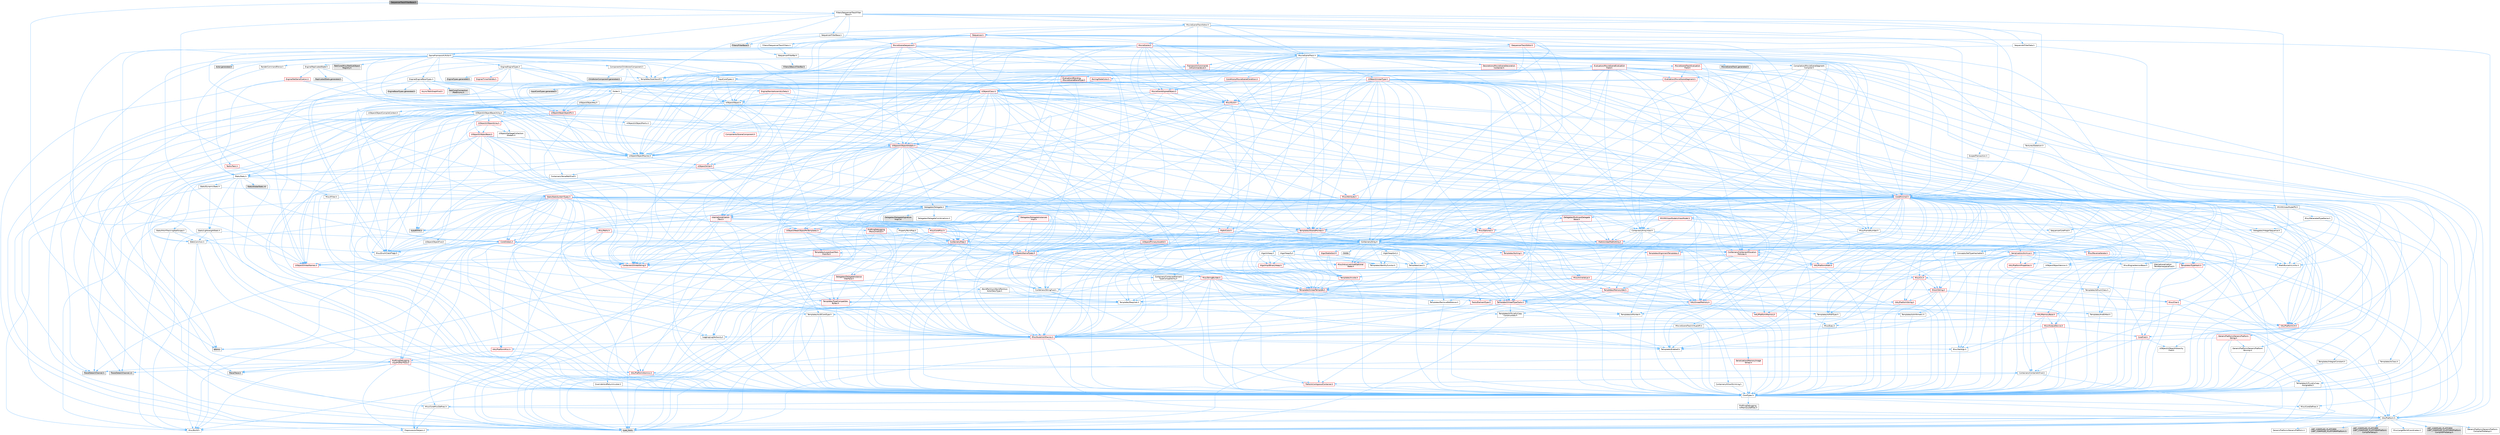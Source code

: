 digraph "SequencerTrackFilterBase.h"
{
 // INTERACTIVE_SVG=YES
 // LATEX_PDF_SIZE
  bgcolor="transparent";
  edge [fontname=Helvetica,fontsize=10,labelfontname=Helvetica,labelfontsize=10];
  node [fontname=Helvetica,fontsize=10,shape=box,height=0.2,width=0.4];
  Node1 [id="Node000001",label="SequencerTrackFilterBase.h",height=0.2,width=0.4,color="gray40", fillcolor="grey60", style="filled", fontcolor="black",tooltip=" "];
  Node1 -> Node2 [id="edge1_Node000001_Node000002",color="steelblue1",style="solid",tooltip=" "];
  Node2 [id="Node000002",label="Misc/CoreMiscDefines.h",height=0.2,width=0.4,color="grey40", fillcolor="white", style="filled",URL="$da/d38/CoreMiscDefines_8h.html",tooltip=" "];
  Node2 -> Node3 [id="edge2_Node000002_Node000003",color="steelblue1",style="solid",tooltip=" "];
  Node3 [id="Node000003",label="HAL/Platform.h",height=0.2,width=0.4,color="grey40", fillcolor="white", style="filled",URL="$d9/dd0/Platform_8h.html",tooltip=" "];
  Node3 -> Node4 [id="edge3_Node000003_Node000004",color="steelblue1",style="solid",tooltip=" "];
  Node4 [id="Node000004",label="Misc/Build.h",height=0.2,width=0.4,color="grey40", fillcolor="white", style="filled",URL="$d3/dbb/Build_8h.html",tooltip=" "];
  Node3 -> Node5 [id="edge4_Node000003_Node000005",color="steelblue1",style="solid",tooltip=" "];
  Node5 [id="Node000005",label="Misc/LargeWorldCoordinates.h",height=0.2,width=0.4,color="grey40", fillcolor="white", style="filled",URL="$d2/dcb/LargeWorldCoordinates_8h.html",tooltip=" "];
  Node3 -> Node6 [id="edge5_Node000003_Node000006",color="steelblue1",style="solid",tooltip=" "];
  Node6 [id="Node000006",label="type_traits",height=0.2,width=0.4,color="grey60", fillcolor="#E0E0E0", style="filled",tooltip=" "];
  Node3 -> Node7 [id="edge6_Node000003_Node000007",color="steelblue1",style="solid",tooltip=" "];
  Node7 [id="Node000007",label="PreprocessorHelpers.h",height=0.2,width=0.4,color="grey40", fillcolor="white", style="filled",URL="$db/ddb/PreprocessorHelpers_8h.html",tooltip=" "];
  Node3 -> Node8 [id="edge7_Node000003_Node000008",color="steelblue1",style="solid",tooltip=" "];
  Node8 [id="Node000008",label="UBT_COMPILED_PLATFORM\l/UBT_COMPILED_PLATFORMPlatform\lCompilerPreSetup.h",height=0.2,width=0.4,color="grey60", fillcolor="#E0E0E0", style="filled",tooltip=" "];
  Node3 -> Node9 [id="edge8_Node000003_Node000009",color="steelblue1",style="solid",tooltip=" "];
  Node9 [id="Node000009",label="GenericPlatform/GenericPlatform\lCompilerPreSetup.h",height=0.2,width=0.4,color="grey40", fillcolor="white", style="filled",URL="$d9/dc8/GenericPlatformCompilerPreSetup_8h.html",tooltip=" "];
  Node3 -> Node10 [id="edge9_Node000003_Node000010",color="steelblue1",style="solid",tooltip=" "];
  Node10 [id="Node000010",label="GenericPlatform/GenericPlatform.h",height=0.2,width=0.4,color="grey40", fillcolor="white", style="filled",URL="$d6/d84/GenericPlatform_8h.html",tooltip=" "];
  Node3 -> Node11 [id="edge10_Node000003_Node000011",color="steelblue1",style="solid",tooltip=" "];
  Node11 [id="Node000011",label="UBT_COMPILED_PLATFORM\l/UBT_COMPILED_PLATFORMPlatform.h",height=0.2,width=0.4,color="grey60", fillcolor="#E0E0E0", style="filled",tooltip=" "];
  Node3 -> Node12 [id="edge11_Node000003_Node000012",color="steelblue1",style="solid",tooltip=" "];
  Node12 [id="Node000012",label="UBT_COMPILED_PLATFORM\l/UBT_COMPILED_PLATFORMPlatform\lCompilerSetup.h",height=0.2,width=0.4,color="grey60", fillcolor="#E0E0E0", style="filled",tooltip=" "];
  Node2 -> Node7 [id="edge12_Node000002_Node000007",color="steelblue1",style="solid",tooltip=" "];
  Node1 -> Node13 [id="edge13_Node000001_Node000013",color="steelblue1",style="solid",tooltip=" "];
  Node13 [id="Node000013",label="Filters/SequencerTrackFilter\lBase.h",height=0.2,width=0.4,color="grey40", fillcolor="white", style="filled",URL="$d8/def/Filters_2SequencerTrackFilterBase_8h.html",tooltip=" "];
  Node13 -> Node14 [id="edge14_Node000013_Node000014",color="steelblue1",style="solid",tooltip=" "];
  Node14 [id="Node000014",label="Filters/FilterBase.h",height=0.2,width=0.4,color="grey60", fillcolor="#E0E0E0", style="filled",tooltip=" "];
  Node13 -> Node15 [id="edge15_Node000013_Node000015",color="steelblue1",style="solid",tooltip=" "];
  Node15 [id="Node000015",label="Filters/ISequencerTrackFilters.h",height=0.2,width=0.4,color="grey40", fillcolor="white", style="filled",URL="$d0/d06/ISequencerTrackFilters_8h.html",tooltip=" "];
  Node15 -> Node16 [id="edge16_Node000015_Node000016",color="steelblue1",style="solid",tooltip=" "];
  Node16 [id="Node000016",label="ISequencerFilterBar.h",height=0.2,width=0.4,color="grey40", fillcolor="white", style="filled",URL="$d3/ded/ISequencerFilterBar_8h.html",tooltip=" "];
  Node16 -> Node17 [id="edge17_Node000016_Node000017",color="steelblue1",style="solid",tooltip=" "];
  Node17 [id="Node000017",label="Filters/SBasicFilterBar.h",height=0.2,width=0.4,color="grey60", fillcolor="#E0E0E0", style="filled",tooltip=" "];
  Node16 -> Node18 [id="edge18_Node000016_Node000018",color="steelblue1",style="solid",tooltip=" "];
  Node18 [id="Node000018",label="Framework/Commands\l/UICommandList.h",height=0.2,width=0.4,color="red", fillcolor="#FFF0F0", style="filled",URL="$dd/dc1/UICommandList_8h.html",tooltip=" "];
  Node18 -> Node19 [id="edge19_Node000018_Node000019",color="steelblue1",style="solid",tooltip=" "];
  Node19 [id="Node000019",label="CoreMinimal.h",height=0.2,width=0.4,color="red", fillcolor="#FFF0F0", style="filled",URL="$d7/d67/CoreMinimal_8h.html",tooltip=" "];
  Node19 -> Node20 [id="edge20_Node000019_Node000020",color="steelblue1",style="solid",tooltip=" "];
  Node20 [id="Node000020",label="CoreTypes.h",height=0.2,width=0.4,color="grey40", fillcolor="white", style="filled",URL="$dc/dec/CoreTypes_8h.html",tooltip=" "];
  Node20 -> Node3 [id="edge21_Node000020_Node000003",color="steelblue1",style="solid",tooltip=" "];
  Node20 -> Node21 [id="edge22_Node000020_Node000021",color="steelblue1",style="solid",tooltip=" "];
  Node21 [id="Node000021",label="ProfilingDebugging\l/UMemoryDefines.h",height=0.2,width=0.4,color="grey40", fillcolor="white", style="filled",URL="$d2/da2/UMemoryDefines_8h.html",tooltip=" "];
  Node20 -> Node2 [id="edge23_Node000020_Node000002",color="steelblue1",style="solid",tooltip=" "];
  Node20 -> Node22 [id="edge24_Node000020_Node000022",color="steelblue1",style="solid",tooltip=" "];
  Node22 [id="Node000022",label="Misc/CoreDefines.h",height=0.2,width=0.4,color="grey40", fillcolor="white", style="filled",URL="$d3/dd2/CoreDefines_8h.html",tooltip=" "];
  Node19 -> Node23 [id="edge25_Node000019_Node000023",color="steelblue1",style="solid",tooltip=" "];
  Node23 [id="Node000023",label="CoreFwd.h",height=0.2,width=0.4,color="red", fillcolor="#FFF0F0", style="filled",URL="$d1/d1e/CoreFwd_8h.html",tooltip=" "];
  Node23 -> Node20 [id="edge26_Node000023_Node000020",color="steelblue1",style="solid",tooltip=" "];
  Node23 -> Node24 [id="edge27_Node000023_Node000024",color="steelblue1",style="solid",tooltip=" "];
  Node24 [id="Node000024",label="Containers/ContainersFwd.h",height=0.2,width=0.4,color="grey40", fillcolor="white", style="filled",URL="$d4/d0a/ContainersFwd_8h.html",tooltip=" "];
  Node24 -> Node3 [id="edge28_Node000024_Node000003",color="steelblue1",style="solid",tooltip=" "];
  Node24 -> Node20 [id="edge29_Node000024_Node000020",color="steelblue1",style="solid",tooltip=" "];
  Node24 -> Node25 [id="edge30_Node000024_Node000025",color="steelblue1",style="solid",tooltip=" "];
  Node25 [id="Node000025",label="Traits/IsContiguousContainer.h",height=0.2,width=0.4,color="red", fillcolor="#FFF0F0", style="filled",URL="$d5/d3c/IsContiguousContainer_8h.html",tooltip=" "];
  Node25 -> Node20 [id="edge31_Node000025_Node000020",color="steelblue1",style="solid",tooltip=" "];
  Node23 -> Node29 [id="edge32_Node000023_Node000029",color="steelblue1",style="solid",tooltip=" "];
  Node29 [id="Node000029",label="UObject/UObjectHierarchy\lFwd.h",height=0.2,width=0.4,color="grey40", fillcolor="white", style="filled",URL="$d3/d13/UObjectHierarchyFwd_8h.html",tooltip=" "];
  Node19 -> Node29 [id="edge33_Node000019_Node000029",color="steelblue1",style="solid",tooltip=" "];
  Node19 -> Node24 [id="edge34_Node000019_Node000024",color="steelblue1",style="solid",tooltip=" "];
  Node19 -> Node30 [id="edge35_Node000019_Node000030",color="steelblue1",style="solid",tooltip=" "];
  Node30 [id="Node000030",label="Misc/VarArgs.h",height=0.2,width=0.4,color="grey40", fillcolor="white", style="filled",URL="$d5/d6f/VarArgs_8h.html",tooltip=" "];
  Node30 -> Node20 [id="edge36_Node000030_Node000020",color="steelblue1",style="solid",tooltip=" "];
  Node19 -> Node31 [id="edge37_Node000019_Node000031",color="steelblue1",style="solid",tooltip=" "];
  Node31 [id="Node000031",label="Logging/LogVerbosity.h",height=0.2,width=0.4,color="grey40", fillcolor="white", style="filled",URL="$d2/d8f/LogVerbosity_8h.html",tooltip=" "];
  Node31 -> Node20 [id="edge38_Node000031_Node000020",color="steelblue1",style="solid",tooltip=" "];
  Node19 -> Node32 [id="edge39_Node000019_Node000032",color="steelblue1",style="solid",tooltip=" "];
  Node32 [id="Node000032",label="Misc/OutputDevice.h",height=0.2,width=0.4,color="red", fillcolor="#FFF0F0", style="filled",URL="$d7/d32/OutputDevice_8h.html",tooltip=" "];
  Node32 -> Node23 [id="edge40_Node000032_Node000023",color="steelblue1",style="solid",tooltip=" "];
  Node32 -> Node20 [id="edge41_Node000032_Node000020",color="steelblue1",style="solid",tooltip=" "];
  Node32 -> Node31 [id="edge42_Node000032_Node000031",color="steelblue1",style="solid",tooltip=" "];
  Node32 -> Node30 [id="edge43_Node000032_Node000030",color="steelblue1",style="solid",tooltip=" "];
  Node19 -> Node38 [id="edge44_Node000019_Node000038",color="steelblue1",style="solid",tooltip=" "];
  Node38 [id="Node000038",label="HAL/PlatformCrt.h",height=0.2,width=0.4,color="red", fillcolor="#FFF0F0", style="filled",URL="$d8/d75/PlatformCrt_8h.html",tooltip=" "];
  Node19 -> Node48 [id="edge45_Node000019_Node000048",color="steelblue1",style="solid",tooltip=" "];
  Node48 [id="Node000048",label="HAL/PlatformMisc.h",height=0.2,width=0.4,color="red", fillcolor="#FFF0F0", style="filled",URL="$d0/df5/PlatformMisc_8h.html",tooltip=" "];
  Node48 -> Node20 [id="edge46_Node000048_Node000020",color="steelblue1",style="solid",tooltip=" "];
  Node48 -> Node59 [id="edge47_Node000048_Node000059",color="steelblue1",style="solid",tooltip=" "];
  Node59 [id="Node000059",label="ProfilingDebugging\l/CpuProfilerTrace.h",height=0.2,width=0.4,color="red", fillcolor="#FFF0F0", style="filled",URL="$da/dcb/CpuProfilerTrace_8h.html",tooltip=" "];
  Node59 -> Node20 [id="edge48_Node000059_Node000020",color="steelblue1",style="solid",tooltip=" "];
  Node59 -> Node24 [id="edge49_Node000059_Node000024",color="steelblue1",style="solid",tooltip=" "];
  Node59 -> Node60 [id="edge50_Node000059_Node000060",color="steelblue1",style="solid",tooltip=" "];
  Node60 [id="Node000060",label="HAL/PlatformAtomics.h",height=0.2,width=0.4,color="red", fillcolor="#FFF0F0", style="filled",URL="$d3/d36/PlatformAtomics_8h.html",tooltip=" "];
  Node60 -> Node20 [id="edge51_Node000060_Node000020",color="steelblue1",style="solid",tooltip=" "];
  Node59 -> Node7 [id="edge52_Node000059_Node000007",color="steelblue1",style="solid",tooltip=" "];
  Node59 -> Node4 [id="edge53_Node000059_Node000004",color="steelblue1",style="solid",tooltip=" "];
  Node59 -> Node64 [id="edge54_Node000059_Node000064",color="steelblue1",style="solid",tooltip=" "];
  Node64 [id="Node000064",label="Trace/Detail/Channel.h",height=0.2,width=0.4,color="grey60", fillcolor="#E0E0E0", style="filled",tooltip=" "];
  Node59 -> Node65 [id="edge55_Node000059_Node000065",color="steelblue1",style="solid",tooltip=" "];
  Node65 [id="Node000065",label="Trace/Detail/Channel.inl",height=0.2,width=0.4,color="grey60", fillcolor="#E0E0E0", style="filled",tooltip=" "];
  Node59 -> Node66 [id="edge56_Node000059_Node000066",color="steelblue1",style="solid",tooltip=" "];
  Node66 [id="Node000066",label="Trace/Trace.h",height=0.2,width=0.4,color="grey60", fillcolor="#E0E0E0", style="filled",tooltip=" "];
  Node19 -> Node67 [id="edge57_Node000019_Node000067",color="steelblue1",style="solid",tooltip=" "];
  Node67 [id="Node000067",label="Misc/AssertionMacros.h",height=0.2,width=0.4,color="red", fillcolor="#FFF0F0", style="filled",URL="$d0/dfa/AssertionMacros_8h.html",tooltip=" "];
  Node67 -> Node20 [id="edge58_Node000067_Node000020",color="steelblue1",style="solid",tooltip=" "];
  Node67 -> Node3 [id="edge59_Node000067_Node000003",color="steelblue1",style="solid",tooltip=" "];
  Node67 -> Node48 [id="edge60_Node000067_Node000048",color="steelblue1",style="solid",tooltip=" "];
  Node67 -> Node7 [id="edge61_Node000067_Node000007",color="steelblue1",style="solid",tooltip=" "];
  Node67 -> Node68 [id="edge62_Node000067_Node000068",color="steelblue1",style="solid",tooltip=" "];
  Node68 [id="Node000068",label="Templates/EnableIf.h",height=0.2,width=0.4,color="grey40", fillcolor="white", style="filled",URL="$d7/d60/EnableIf_8h.html",tooltip=" "];
  Node68 -> Node20 [id="edge63_Node000068_Node000020",color="steelblue1",style="solid",tooltip=" "];
  Node67 -> Node30 [id="edge64_Node000067_Node000030",color="steelblue1",style="solid",tooltip=" "];
  Node67 -> Node75 [id="edge65_Node000067_Node000075",color="steelblue1",style="solid",tooltip=" "];
  Node75 [id="Node000075",label="atomic",height=0.2,width=0.4,color="grey60", fillcolor="#E0E0E0", style="filled",tooltip=" "];
  Node19 -> Node76 [id="edge66_Node000019_Node000076",color="steelblue1",style="solid",tooltip=" "];
  Node76 [id="Node000076",label="Templates/IsPointer.h",height=0.2,width=0.4,color="grey40", fillcolor="white", style="filled",URL="$d7/d05/IsPointer_8h.html",tooltip=" "];
  Node76 -> Node20 [id="edge67_Node000076_Node000020",color="steelblue1",style="solid",tooltip=" "];
  Node19 -> Node77 [id="edge68_Node000019_Node000077",color="steelblue1",style="solid",tooltip=" "];
  Node77 [id="Node000077",label="HAL/PlatformMemory.h",height=0.2,width=0.4,color="red", fillcolor="#FFF0F0", style="filled",URL="$de/d68/PlatformMemory_8h.html",tooltip=" "];
  Node77 -> Node20 [id="edge69_Node000077_Node000020",color="steelblue1",style="solid",tooltip=" "];
  Node19 -> Node60 [id="edge70_Node000019_Node000060",color="steelblue1",style="solid",tooltip=" "];
  Node19 -> Node82 [id="edge71_Node000019_Node000082",color="steelblue1",style="solid",tooltip=" "];
  Node82 [id="Node000082",label="Misc/Exec.h",height=0.2,width=0.4,color="grey40", fillcolor="white", style="filled",URL="$de/ddb/Exec_8h.html",tooltip=" "];
  Node82 -> Node20 [id="edge72_Node000082_Node000020",color="steelblue1",style="solid",tooltip=" "];
  Node82 -> Node67 [id="edge73_Node000082_Node000067",color="steelblue1",style="solid",tooltip=" "];
  Node19 -> Node83 [id="edge74_Node000019_Node000083",color="steelblue1",style="solid",tooltip=" "];
  Node83 [id="Node000083",label="HAL/MemoryBase.h",height=0.2,width=0.4,color="red", fillcolor="#FFF0F0", style="filled",URL="$d6/d9f/MemoryBase_8h.html",tooltip=" "];
  Node83 -> Node20 [id="edge75_Node000083_Node000020",color="steelblue1",style="solid",tooltip=" "];
  Node83 -> Node60 [id="edge76_Node000083_Node000060",color="steelblue1",style="solid",tooltip=" "];
  Node83 -> Node38 [id="edge77_Node000083_Node000038",color="steelblue1",style="solid",tooltip=" "];
  Node83 -> Node82 [id="edge78_Node000083_Node000082",color="steelblue1",style="solid",tooltip=" "];
  Node83 -> Node32 [id="edge79_Node000083_Node000032",color="steelblue1",style="solid",tooltip=" "];
  Node19 -> Node93 [id="edge80_Node000019_Node000093",color="steelblue1",style="solid",tooltip=" "];
  Node93 [id="Node000093",label="HAL/UnrealMemory.h",height=0.2,width=0.4,color="red", fillcolor="#FFF0F0", style="filled",URL="$d9/d96/UnrealMemory_8h.html",tooltip=" "];
  Node93 -> Node20 [id="edge81_Node000093_Node000020",color="steelblue1",style="solid",tooltip=" "];
  Node93 -> Node83 [id="edge82_Node000093_Node000083",color="steelblue1",style="solid",tooltip=" "];
  Node93 -> Node77 [id="edge83_Node000093_Node000077",color="steelblue1",style="solid",tooltip=" "];
  Node93 -> Node76 [id="edge84_Node000093_Node000076",color="steelblue1",style="solid",tooltip=" "];
  Node19 -> Node95 [id="edge85_Node000019_Node000095",color="steelblue1",style="solid",tooltip=" "];
  Node95 [id="Node000095",label="Templates/IsArithmetic.h",height=0.2,width=0.4,color="grey40", fillcolor="white", style="filled",URL="$d2/d5d/IsArithmetic_8h.html",tooltip=" "];
  Node95 -> Node20 [id="edge86_Node000095_Node000020",color="steelblue1",style="solid",tooltip=" "];
  Node19 -> Node89 [id="edge87_Node000019_Node000089",color="steelblue1",style="solid",tooltip=" "];
  Node89 [id="Node000089",label="Templates/AndOrNot.h",height=0.2,width=0.4,color="grey40", fillcolor="white", style="filled",URL="$db/d0a/AndOrNot_8h.html",tooltip=" "];
  Node89 -> Node20 [id="edge88_Node000089_Node000020",color="steelblue1",style="solid",tooltip=" "];
  Node19 -> Node96 [id="edge89_Node000019_Node000096",color="steelblue1",style="solid",tooltip=" "];
  Node96 [id="Node000096",label="Templates/IsPODType.h",height=0.2,width=0.4,color="grey40", fillcolor="white", style="filled",URL="$d7/db1/IsPODType_8h.html",tooltip=" "];
  Node96 -> Node20 [id="edge90_Node000096_Node000020",color="steelblue1",style="solid",tooltip=" "];
  Node19 -> Node97 [id="edge91_Node000019_Node000097",color="steelblue1",style="solid",tooltip=" "];
  Node97 [id="Node000097",label="Templates/IsUECoreType.h",height=0.2,width=0.4,color="grey40", fillcolor="white", style="filled",URL="$d1/db8/IsUECoreType_8h.html",tooltip=" "];
  Node97 -> Node20 [id="edge92_Node000097_Node000020",color="steelblue1",style="solid",tooltip=" "];
  Node97 -> Node6 [id="edge93_Node000097_Node000006",color="steelblue1",style="solid",tooltip=" "];
  Node19 -> Node90 [id="edge94_Node000019_Node000090",color="steelblue1",style="solid",tooltip=" "];
  Node90 [id="Node000090",label="Templates/IsTriviallyCopy\lConstructible.h",height=0.2,width=0.4,color="grey40", fillcolor="white", style="filled",URL="$d3/d78/IsTriviallyCopyConstructible_8h.html",tooltip=" "];
  Node90 -> Node20 [id="edge95_Node000090_Node000020",color="steelblue1",style="solid",tooltip=" "];
  Node90 -> Node6 [id="edge96_Node000090_Node000006",color="steelblue1",style="solid",tooltip=" "];
  Node19 -> Node98 [id="edge97_Node000019_Node000098",color="steelblue1",style="solid",tooltip=" "];
  Node98 [id="Node000098",label="Templates/UnrealTypeTraits.h",height=0.2,width=0.4,color="red", fillcolor="#FFF0F0", style="filled",URL="$d2/d2d/UnrealTypeTraits_8h.html",tooltip=" "];
  Node98 -> Node20 [id="edge98_Node000098_Node000020",color="steelblue1",style="solid",tooltip=" "];
  Node98 -> Node76 [id="edge99_Node000098_Node000076",color="steelblue1",style="solid",tooltip=" "];
  Node98 -> Node67 [id="edge100_Node000098_Node000067",color="steelblue1",style="solid",tooltip=" "];
  Node98 -> Node89 [id="edge101_Node000098_Node000089",color="steelblue1",style="solid",tooltip=" "];
  Node98 -> Node68 [id="edge102_Node000098_Node000068",color="steelblue1",style="solid",tooltip=" "];
  Node98 -> Node95 [id="edge103_Node000098_Node000095",color="steelblue1",style="solid",tooltip=" "];
  Node98 -> Node96 [id="edge104_Node000098_Node000096",color="steelblue1",style="solid",tooltip=" "];
  Node98 -> Node97 [id="edge105_Node000098_Node000097",color="steelblue1",style="solid",tooltip=" "];
  Node98 -> Node90 [id="edge106_Node000098_Node000090",color="steelblue1",style="solid",tooltip=" "];
  Node19 -> Node68 [id="edge107_Node000019_Node000068",color="steelblue1",style="solid",tooltip=" "];
  Node19 -> Node100 [id="edge108_Node000019_Node000100",color="steelblue1",style="solid",tooltip=" "];
  Node100 [id="Node000100",label="Templates/RemoveReference.h",height=0.2,width=0.4,color="grey40", fillcolor="white", style="filled",URL="$da/dbe/RemoveReference_8h.html",tooltip=" "];
  Node100 -> Node20 [id="edge109_Node000100_Node000020",color="steelblue1",style="solid",tooltip=" "];
  Node19 -> Node101 [id="edge110_Node000019_Node000101",color="steelblue1",style="solid",tooltip=" "];
  Node101 [id="Node000101",label="Templates/IntegralConstant.h",height=0.2,width=0.4,color="grey40", fillcolor="white", style="filled",URL="$db/d1b/IntegralConstant_8h.html",tooltip=" "];
  Node101 -> Node20 [id="edge111_Node000101_Node000020",color="steelblue1",style="solid",tooltip=" "];
  Node19 -> Node102 [id="edge112_Node000019_Node000102",color="steelblue1",style="solid",tooltip=" "];
  Node102 [id="Node000102",label="Templates/IsClass.h",height=0.2,width=0.4,color="grey40", fillcolor="white", style="filled",URL="$db/dcb/IsClass_8h.html",tooltip=" "];
  Node102 -> Node20 [id="edge113_Node000102_Node000020",color="steelblue1",style="solid",tooltip=" "];
  Node19 -> Node103 [id="edge114_Node000019_Node000103",color="steelblue1",style="solid",tooltip=" "];
  Node103 [id="Node000103",label="Templates/TypeCompatible\lBytes.h",height=0.2,width=0.4,color="red", fillcolor="#FFF0F0", style="filled",URL="$df/d0a/TypeCompatibleBytes_8h.html",tooltip=" "];
  Node103 -> Node20 [id="edge115_Node000103_Node000020",color="steelblue1",style="solid",tooltip=" "];
  Node103 -> Node6 [id="edge116_Node000103_Node000006",color="steelblue1",style="solid",tooltip=" "];
  Node19 -> Node25 [id="edge117_Node000019_Node000025",color="steelblue1",style="solid",tooltip=" "];
  Node19 -> Node104 [id="edge118_Node000019_Node000104",color="steelblue1",style="solid",tooltip=" "];
  Node104 [id="Node000104",label="Templates/UnrealTemplate.h",height=0.2,width=0.4,color="red", fillcolor="#FFF0F0", style="filled",URL="$d4/d24/UnrealTemplate_8h.html",tooltip=" "];
  Node104 -> Node20 [id="edge119_Node000104_Node000020",color="steelblue1",style="solid",tooltip=" "];
  Node104 -> Node76 [id="edge120_Node000104_Node000076",color="steelblue1",style="solid",tooltip=" "];
  Node104 -> Node93 [id="edge121_Node000104_Node000093",color="steelblue1",style="solid",tooltip=" "];
  Node104 -> Node98 [id="edge122_Node000104_Node000098",color="steelblue1",style="solid",tooltip=" "];
  Node104 -> Node100 [id="edge123_Node000104_Node000100",color="steelblue1",style="solid",tooltip=" "];
  Node104 -> Node70 [id="edge124_Node000104_Node000070",color="steelblue1",style="solid",tooltip=" "];
  Node70 [id="Node000070",label="Templates/Requires.h",height=0.2,width=0.4,color="grey40", fillcolor="white", style="filled",URL="$dc/d96/Requires_8h.html",tooltip=" "];
  Node70 -> Node68 [id="edge125_Node000070_Node000068",color="steelblue1",style="solid",tooltip=" "];
  Node70 -> Node6 [id="edge126_Node000070_Node000006",color="steelblue1",style="solid",tooltip=" "];
  Node104 -> Node103 [id="edge127_Node000104_Node000103",color="steelblue1",style="solid",tooltip=" "];
  Node104 -> Node25 [id="edge128_Node000104_Node000025",color="steelblue1",style="solid",tooltip=" "];
  Node104 -> Node6 [id="edge129_Node000104_Node000006",color="steelblue1",style="solid",tooltip=" "];
  Node19 -> Node53 [id="edge130_Node000019_Node000053",color="steelblue1",style="solid",tooltip=" "];
  Node53 [id="Node000053",label="Math/NumericLimits.h",height=0.2,width=0.4,color="grey40", fillcolor="white", style="filled",URL="$df/d1b/NumericLimits_8h.html",tooltip=" "];
  Node53 -> Node20 [id="edge131_Node000053_Node000020",color="steelblue1",style="solid",tooltip=" "];
  Node19 -> Node108 [id="edge132_Node000019_Node000108",color="steelblue1",style="solid",tooltip=" "];
  Node108 [id="Node000108",label="HAL/PlatformMath.h",height=0.2,width=0.4,color="red", fillcolor="#FFF0F0", style="filled",URL="$dc/d53/PlatformMath_8h.html",tooltip=" "];
  Node108 -> Node20 [id="edge133_Node000108_Node000020",color="steelblue1",style="solid",tooltip=" "];
  Node19 -> Node91 [id="edge134_Node000019_Node000091",color="steelblue1",style="solid",tooltip=" "];
  Node91 [id="Node000091",label="Templates/IsTriviallyCopy\lAssignable.h",height=0.2,width=0.4,color="grey40", fillcolor="white", style="filled",URL="$d2/df2/IsTriviallyCopyAssignable_8h.html",tooltip=" "];
  Node91 -> Node20 [id="edge135_Node000091_Node000020",color="steelblue1",style="solid",tooltip=" "];
  Node91 -> Node6 [id="edge136_Node000091_Node000006",color="steelblue1",style="solid",tooltip=" "];
  Node19 -> Node116 [id="edge137_Node000019_Node000116",color="steelblue1",style="solid",tooltip=" "];
  Node116 [id="Node000116",label="Templates/MemoryOps.h",height=0.2,width=0.4,color="red", fillcolor="#FFF0F0", style="filled",URL="$db/dea/MemoryOps_8h.html",tooltip=" "];
  Node116 -> Node20 [id="edge138_Node000116_Node000020",color="steelblue1",style="solid",tooltip=" "];
  Node116 -> Node93 [id="edge139_Node000116_Node000093",color="steelblue1",style="solid",tooltip=" "];
  Node116 -> Node91 [id="edge140_Node000116_Node000091",color="steelblue1",style="solid",tooltip=" "];
  Node116 -> Node90 [id="edge141_Node000116_Node000090",color="steelblue1",style="solid",tooltip=" "];
  Node116 -> Node70 [id="edge142_Node000116_Node000070",color="steelblue1",style="solid",tooltip=" "];
  Node116 -> Node98 [id="edge143_Node000116_Node000098",color="steelblue1",style="solid",tooltip=" "];
  Node116 -> Node6 [id="edge144_Node000116_Node000006",color="steelblue1",style="solid",tooltip=" "];
  Node19 -> Node117 [id="edge145_Node000019_Node000117",color="steelblue1",style="solid",tooltip=" "];
  Node117 [id="Node000117",label="Containers/ContainerAllocation\lPolicies.h",height=0.2,width=0.4,color="red", fillcolor="#FFF0F0", style="filled",URL="$d7/dff/ContainerAllocationPolicies_8h.html",tooltip=" "];
  Node117 -> Node20 [id="edge146_Node000117_Node000020",color="steelblue1",style="solid",tooltip=" "];
  Node117 -> Node117 [id="edge147_Node000117_Node000117",color="steelblue1",style="solid",tooltip=" "];
  Node117 -> Node108 [id="edge148_Node000117_Node000108",color="steelblue1",style="solid",tooltip=" "];
  Node117 -> Node93 [id="edge149_Node000117_Node000093",color="steelblue1",style="solid",tooltip=" "];
  Node117 -> Node53 [id="edge150_Node000117_Node000053",color="steelblue1",style="solid",tooltip=" "];
  Node117 -> Node67 [id="edge151_Node000117_Node000067",color="steelblue1",style="solid",tooltip=" "];
  Node117 -> Node116 [id="edge152_Node000117_Node000116",color="steelblue1",style="solid",tooltip=" "];
  Node117 -> Node103 [id="edge153_Node000117_Node000103",color="steelblue1",style="solid",tooltip=" "];
  Node117 -> Node6 [id="edge154_Node000117_Node000006",color="steelblue1",style="solid",tooltip=" "];
  Node19 -> Node120 [id="edge155_Node000019_Node000120",color="steelblue1",style="solid",tooltip=" "];
  Node120 [id="Node000120",label="Templates/IsEnumClass.h",height=0.2,width=0.4,color="grey40", fillcolor="white", style="filled",URL="$d7/d15/IsEnumClass_8h.html",tooltip=" "];
  Node120 -> Node20 [id="edge156_Node000120_Node000020",color="steelblue1",style="solid",tooltip=" "];
  Node120 -> Node89 [id="edge157_Node000120_Node000089",color="steelblue1",style="solid",tooltip=" "];
  Node19 -> Node121 [id="edge158_Node000019_Node000121",color="steelblue1",style="solid",tooltip=" "];
  Node121 [id="Node000121",label="HAL/PlatformProperties.h",height=0.2,width=0.4,color="red", fillcolor="#FFF0F0", style="filled",URL="$d9/db0/PlatformProperties_8h.html",tooltip=" "];
  Node121 -> Node20 [id="edge159_Node000121_Node000020",color="steelblue1",style="solid",tooltip=" "];
  Node19 -> Node124 [id="edge160_Node000019_Node000124",color="steelblue1",style="solid",tooltip=" "];
  Node124 [id="Node000124",label="Misc/EngineVersionBase.h",height=0.2,width=0.4,color="grey40", fillcolor="white", style="filled",URL="$d5/d2b/EngineVersionBase_8h.html",tooltip=" "];
  Node124 -> Node20 [id="edge161_Node000124_Node000020",color="steelblue1",style="solid",tooltip=" "];
  Node19 -> Node125 [id="edge162_Node000019_Node000125",color="steelblue1",style="solid",tooltip=" "];
  Node125 [id="Node000125",label="Internationalization\l/TextNamespaceFwd.h",height=0.2,width=0.4,color="grey40", fillcolor="white", style="filled",URL="$d8/d97/TextNamespaceFwd_8h.html",tooltip=" "];
  Node125 -> Node20 [id="edge163_Node000125_Node000020",color="steelblue1",style="solid",tooltip=" "];
  Node19 -> Node126 [id="edge164_Node000019_Node000126",color="steelblue1",style="solid",tooltip=" "];
  Node126 [id="Node000126",label="Serialization/Archive.h",height=0.2,width=0.4,color="red", fillcolor="#FFF0F0", style="filled",URL="$d7/d3b/Archive_8h.html",tooltip=" "];
  Node126 -> Node23 [id="edge165_Node000126_Node000023",color="steelblue1",style="solid",tooltip=" "];
  Node126 -> Node20 [id="edge166_Node000126_Node000020",color="steelblue1",style="solid",tooltip=" "];
  Node126 -> Node121 [id="edge167_Node000126_Node000121",color="steelblue1",style="solid",tooltip=" "];
  Node126 -> Node125 [id="edge168_Node000126_Node000125",color="steelblue1",style="solid",tooltip=" "];
  Node126 -> Node67 [id="edge169_Node000126_Node000067",color="steelblue1",style="solid",tooltip=" "];
  Node126 -> Node4 [id="edge170_Node000126_Node000004",color="steelblue1",style="solid",tooltip=" "];
  Node126 -> Node124 [id="edge171_Node000126_Node000124",color="steelblue1",style="solid",tooltip=" "];
  Node126 -> Node30 [id="edge172_Node000126_Node000030",color="steelblue1",style="solid",tooltip=" "];
  Node126 -> Node68 [id="edge173_Node000126_Node000068",color="steelblue1",style="solid",tooltip=" "];
  Node126 -> Node120 [id="edge174_Node000126_Node000120",color="steelblue1",style="solid",tooltip=" "];
  Node126 -> Node104 [id="edge175_Node000126_Node000104",color="steelblue1",style="solid",tooltip=" "];
  Node126 -> Node129 [id="edge176_Node000126_Node000129",color="steelblue1",style="solid",tooltip=" "];
  Node129 [id="Node000129",label="UObject/ObjectVersion.h",height=0.2,width=0.4,color="grey40", fillcolor="white", style="filled",URL="$da/d63/ObjectVersion_8h.html",tooltip=" "];
  Node129 -> Node20 [id="edge177_Node000129_Node000020",color="steelblue1",style="solid",tooltip=" "];
  Node19 -> Node130 [id="edge178_Node000019_Node000130",color="steelblue1",style="solid",tooltip=" "];
  Node130 [id="Node000130",label="Templates/Less.h",height=0.2,width=0.4,color="grey40", fillcolor="white", style="filled",URL="$de/dc8/Less_8h.html",tooltip=" "];
  Node130 -> Node20 [id="edge179_Node000130_Node000020",color="steelblue1",style="solid",tooltip=" "];
  Node130 -> Node104 [id="edge180_Node000130_Node000104",color="steelblue1",style="solid",tooltip=" "];
  Node19 -> Node131 [id="edge181_Node000019_Node000131",color="steelblue1",style="solid",tooltip=" "];
  Node131 [id="Node000131",label="Templates/Sorting.h",height=0.2,width=0.4,color="red", fillcolor="#FFF0F0", style="filled",URL="$d3/d9e/Sorting_8h.html",tooltip=" "];
  Node131 -> Node20 [id="edge182_Node000131_Node000020",color="steelblue1",style="solid",tooltip=" "];
  Node131 -> Node108 [id="edge183_Node000131_Node000108",color="steelblue1",style="solid",tooltip=" "];
  Node131 -> Node130 [id="edge184_Node000131_Node000130",color="steelblue1",style="solid",tooltip=" "];
  Node19 -> Node142 [id="edge185_Node000019_Node000142",color="steelblue1",style="solid",tooltip=" "];
  Node142 [id="Node000142",label="Misc/Char.h",height=0.2,width=0.4,color="red", fillcolor="#FFF0F0", style="filled",URL="$d0/d58/Char_8h.html",tooltip=" "];
  Node142 -> Node20 [id="edge186_Node000142_Node000020",color="steelblue1",style="solid",tooltip=" "];
  Node142 -> Node6 [id="edge187_Node000142_Node000006",color="steelblue1",style="solid",tooltip=" "];
  Node19 -> Node145 [id="edge188_Node000019_Node000145",color="steelblue1",style="solid",tooltip=" "];
  Node145 [id="Node000145",label="GenericPlatform/GenericPlatform\lStricmp.h",height=0.2,width=0.4,color="grey40", fillcolor="white", style="filled",URL="$d2/d86/GenericPlatformStricmp_8h.html",tooltip=" "];
  Node145 -> Node20 [id="edge189_Node000145_Node000020",color="steelblue1",style="solid",tooltip=" "];
  Node19 -> Node146 [id="edge190_Node000019_Node000146",color="steelblue1",style="solid",tooltip=" "];
  Node146 [id="Node000146",label="GenericPlatform/GenericPlatform\lString.h",height=0.2,width=0.4,color="red", fillcolor="#FFF0F0", style="filled",URL="$dd/d20/GenericPlatformString_8h.html",tooltip=" "];
  Node146 -> Node20 [id="edge191_Node000146_Node000020",color="steelblue1",style="solid",tooltip=" "];
  Node146 -> Node145 [id="edge192_Node000146_Node000145",color="steelblue1",style="solid",tooltip=" "];
  Node146 -> Node68 [id="edge193_Node000146_Node000068",color="steelblue1",style="solid",tooltip=" "];
  Node146 -> Node6 [id="edge194_Node000146_Node000006",color="steelblue1",style="solid",tooltip=" "];
  Node19 -> Node79 [id="edge195_Node000019_Node000079",color="steelblue1",style="solid",tooltip=" "];
  Node79 [id="Node000079",label="HAL/PlatformString.h",height=0.2,width=0.4,color="red", fillcolor="#FFF0F0", style="filled",URL="$db/db5/PlatformString_8h.html",tooltip=" "];
  Node79 -> Node20 [id="edge196_Node000079_Node000020",color="steelblue1",style="solid",tooltip=" "];
  Node19 -> Node149 [id="edge197_Node000019_Node000149",color="steelblue1",style="solid",tooltip=" "];
  Node149 [id="Node000149",label="Misc/CString.h",height=0.2,width=0.4,color="red", fillcolor="#FFF0F0", style="filled",URL="$d2/d49/CString_8h.html",tooltip=" "];
  Node149 -> Node20 [id="edge198_Node000149_Node000020",color="steelblue1",style="solid",tooltip=" "];
  Node149 -> Node38 [id="edge199_Node000149_Node000038",color="steelblue1",style="solid",tooltip=" "];
  Node149 -> Node79 [id="edge200_Node000149_Node000079",color="steelblue1",style="solid",tooltip=" "];
  Node149 -> Node67 [id="edge201_Node000149_Node000067",color="steelblue1",style="solid",tooltip=" "];
  Node149 -> Node142 [id="edge202_Node000149_Node000142",color="steelblue1",style="solid",tooltip=" "];
  Node149 -> Node30 [id="edge203_Node000149_Node000030",color="steelblue1",style="solid",tooltip=" "];
  Node19 -> Node150 [id="edge204_Node000019_Node000150",color="steelblue1",style="solid",tooltip=" "];
  Node150 [id="Node000150",label="Misc/Crc.h",height=0.2,width=0.4,color="red", fillcolor="#FFF0F0", style="filled",URL="$d4/dd2/Crc_8h.html",tooltip=" "];
  Node150 -> Node20 [id="edge205_Node000150_Node000020",color="steelblue1",style="solid",tooltip=" "];
  Node150 -> Node79 [id="edge206_Node000150_Node000079",color="steelblue1",style="solid",tooltip=" "];
  Node150 -> Node67 [id="edge207_Node000150_Node000067",color="steelblue1",style="solid",tooltip=" "];
  Node150 -> Node149 [id="edge208_Node000150_Node000149",color="steelblue1",style="solid",tooltip=" "];
  Node150 -> Node142 [id="edge209_Node000150_Node000142",color="steelblue1",style="solid",tooltip=" "];
  Node150 -> Node98 [id="edge210_Node000150_Node000098",color="steelblue1",style="solid",tooltip=" "];
  Node19 -> Node141 [id="edge211_Node000019_Node000141",color="steelblue1",style="solid",tooltip=" "];
  Node141 [id="Node000141",label="Math/UnrealMathUtility.h",height=0.2,width=0.4,color="red", fillcolor="#FFF0F0", style="filled",URL="$db/db8/UnrealMathUtility_8h.html",tooltip=" "];
  Node141 -> Node20 [id="edge212_Node000141_Node000020",color="steelblue1",style="solid",tooltip=" "];
  Node141 -> Node67 [id="edge213_Node000141_Node000067",color="steelblue1",style="solid",tooltip=" "];
  Node141 -> Node108 [id="edge214_Node000141_Node000108",color="steelblue1",style="solid",tooltip=" "];
  Node141 -> Node70 [id="edge215_Node000141_Node000070",color="steelblue1",style="solid",tooltip=" "];
  Node19 -> Node151 [id="edge216_Node000019_Node000151",color="steelblue1",style="solid",tooltip=" "];
  Node151 [id="Node000151",label="Containers/UnrealString.h",height=0.2,width=0.4,color="red", fillcolor="#FFF0F0", style="filled",URL="$d5/dba/UnrealString_8h.html",tooltip=" "];
  Node19 -> Node155 [id="edge217_Node000019_Node000155",color="steelblue1",style="solid",tooltip=" "];
  Node155 [id="Node000155",label="Containers/Array.h",height=0.2,width=0.4,color="grey40", fillcolor="white", style="filled",URL="$df/dd0/Array_8h.html",tooltip=" "];
  Node155 -> Node20 [id="edge218_Node000155_Node000020",color="steelblue1",style="solid",tooltip=" "];
  Node155 -> Node67 [id="edge219_Node000155_Node000067",color="steelblue1",style="solid",tooltip=" "];
  Node155 -> Node156 [id="edge220_Node000155_Node000156",color="steelblue1",style="solid",tooltip=" "];
  Node156 [id="Node000156",label="Misc/IntrusiveUnsetOptional\lState.h",height=0.2,width=0.4,color="red", fillcolor="#FFF0F0", style="filled",URL="$d2/d0a/IntrusiveUnsetOptionalState_8h.html",tooltip=" "];
  Node155 -> Node158 [id="edge221_Node000155_Node000158",color="steelblue1",style="solid",tooltip=" "];
  Node158 [id="Node000158",label="Misc/ReverseIterate.h",height=0.2,width=0.4,color="red", fillcolor="#FFF0F0", style="filled",URL="$db/de3/ReverseIterate_8h.html",tooltip=" "];
  Node158 -> Node3 [id="edge222_Node000158_Node000003",color="steelblue1",style="solid",tooltip=" "];
  Node155 -> Node93 [id="edge223_Node000155_Node000093",color="steelblue1",style="solid",tooltip=" "];
  Node155 -> Node98 [id="edge224_Node000155_Node000098",color="steelblue1",style="solid",tooltip=" "];
  Node155 -> Node104 [id="edge225_Node000155_Node000104",color="steelblue1",style="solid",tooltip=" "];
  Node155 -> Node160 [id="edge226_Node000155_Node000160",color="steelblue1",style="solid",tooltip=" "];
  Node160 [id="Node000160",label="Containers/AllowShrinking.h",height=0.2,width=0.4,color="grey40", fillcolor="white", style="filled",URL="$d7/d1a/AllowShrinking_8h.html",tooltip=" "];
  Node160 -> Node20 [id="edge227_Node000160_Node000020",color="steelblue1",style="solid",tooltip=" "];
  Node155 -> Node117 [id="edge228_Node000155_Node000117",color="steelblue1",style="solid",tooltip=" "];
  Node155 -> Node161 [id="edge229_Node000155_Node000161",color="steelblue1",style="solid",tooltip=" "];
  Node161 [id="Node000161",label="Containers/ContainerElement\lTypeCompatibility.h",height=0.2,width=0.4,color="grey40", fillcolor="white", style="filled",URL="$df/ddf/ContainerElementTypeCompatibility_8h.html",tooltip=" "];
  Node161 -> Node20 [id="edge230_Node000161_Node000020",color="steelblue1",style="solid",tooltip=" "];
  Node161 -> Node98 [id="edge231_Node000161_Node000098",color="steelblue1",style="solid",tooltip=" "];
  Node155 -> Node126 [id="edge232_Node000155_Node000126",color="steelblue1",style="solid",tooltip=" "];
  Node155 -> Node162 [id="edge233_Node000155_Node000162",color="steelblue1",style="solid",tooltip=" "];
  Node162 [id="Node000162",label="Serialization/MemoryImage\lWriter.h",height=0.2,width=0.4,color="red", fillcolor="#FFF0F0", style="filled",URL="$d0/d08/MemoryImageWriter_8h.html",tooltip=" "];
  Node162 -> Node20 [id="edge234_Node000162_Node000020",color="steelblue1",style="solid",tooltip=" "];
  Node155 -> Node171 [id="edge235_Node000155_Node000171",color="steelblue1",style="solid",tooltip=" "];
  Node171 [id="Node000171",label="Algo/Heapify.h",height=0.2,width=0.4,color="grey40", fillcolor="white", style="filled",URL="$d0/d2a/Heapify_8h.html",tooltip=" "];
  Node171 -> Node138 [id="edge236_Node000171_Node000138",color="steelblue1",style="solid",tooltip=" "];
  Node138 [id="Node000138",label="Algo/Impl/BinaryHeap.h",height=0.2,width=0.4,color="red", fillcolor="#FFF0F0", style="filled",URL="$d7/da3/Algo_2Impl_2BinaryHeap_8h.html",tooltip=" "];
  Node138 -> Node134 [id="edge237_Node000138_Node000134",color="steelblue1",style="solid",tooltip=" "];
  Node134 [id="Node000134",label="Templates/Invoke.h",height=0.2,width=0.4,color="red", fillcolor="#FFF0F0", style="filled",URL="$d7/deb/Invoke_8h.html",tooltip=" "];
  Node134 -> Node20 [id="edge238_Node000134_Node000020",color="steelblue1",style="solid",tooltip=" "];
  Node134 -> Node104 [id="edge239_Node000134_Node000104",color="steelblue1",style="solid",tooltip=" "];
  Node134 -> Node6 [id="edge240_Node000134_Node000006",color="steelblue1",style="solid",tooltip=" "];
  Node138 -> Node6 [id="edge241_Node000138_Node000006",color="steelblue1",style="solid",tooltip=" "];
  Node171 -> Node133 [id="edge242_Node000171_Node000133",color="steelblue1",style="solid",tooltip=" "];
  Node133 [id="Node000133",label="Templates/IdentityFunctor.h",height=0.2,width=0.4,color="grey40", fillcolor="white", style="filled",URL="$d7/d2e/IdentityFunctor_8h.html",tooltip=" "];
  Node133 -> Node3 [id="edge243_Node000133_Node000003",color="steelblue1",style="solid",tooltip=" "];
  Node171 -> Node134 [id="edge244_Node000171_Node000134",color="steelblue1",style="solid",tooltip=" "];
  Node171 -> Node130 [id="edge245_Node000171_Node000130",color="steelblue1",style="solid",tooltip=" "];
  Node171 -> Node104 [id="edge246_Node000171_Node000104",color="steelblue1",style="solid",tooltip=" "];
  Node155 -> Node172 [id="edge247_Node000155_Node000172",color="steelblue1",style="solid",tooltip=" "];
  Node172 [id="Node000172",label="Algo/HeapSort.h",height=0.2,width=0.4,color="grey40", fillcolor="white", style="filled",URL="$d3/d92/HeapSort_8h.html",tooltip=" "];
  Node172 -> Node138 [id="edge248_Node000172_Node000138",color="steelblue1",style="solid",tooltip=" "];
  Node172 -> Node133 [id="edge249_Node000172_Node000133",color="steelblue1",style="solid",tooltip=" "];
  Node172 -> Node130 [id="edge250_Node000172_Node000130",color="steelblue1",style="solid",tooltip=" "];
  Node172 -> Node104 [id="edge251_Node000172_Node000104",color="steelblue1",style="solid",tooltip=" "];
  Node155 -> Node173 [id="edge252_Node000155_Node000173",color="steelblue1",style="solid",tooltip=" "];
  Node173 [id="Node000173",label="Algo/IsHeap.h",height=0.2,width=0.4,color="grey40", fillcolor="white", style="filled",URL="$de/d32/IsHeap_8h.html",tooltip=" "];
  Node173 -> Node138 [id="edge253_Node000173_Node000138",color="steelblue1",style="solid",tooltip=" "];
  Node173 -> Node133 [id="edge254_Node000173_Node000133",color="steelblue1",style="solid",tooltip=" "];
  Node173 -> Node134 [id="edge255_Node000173_Node000134",color="steelblue1",style="solid",tooltip=" "];
  Node173 -> Node130 [id="edge256_Node000173_Node000130",color="steelblue1",style="solid",tooltip=" "];
  Node173 -> Node104 [id="edge257_Node000173_Node000104",color="steelblue1",style="solid",tooltip=" "];
  Node155 -> Node138 [id="edge258_Node000155_Node000138",color="steelblue1",style="solid",tooltip=" "];
  Node155 -> Node174 [id="edge259_Node000155_Node000174",color="steelblue1",style="solid",tooltip=" "];
  Node174 [id="Node000174",label="Algo/StableSort.h",height=0.2,width=0.4,color="red", fillcolor="#FFF0F0", style="filled",URL="$d7/d3c/StableSort_8h.html",tooltip=" "];
  Node174 -> Node133 [id="edge260_Node000174_Node000133",color="steelblue1",style="solid",tooltip=" "];
  Node174 -> Node134 [id="edge261_Node000174_Node000134",color="steelblue1",style="solid",tooltip=" "];
  Node174 -> Node130 [id="edge262_Node000174_Node000130",color="steelblue1",style="solid",tooltip=" "];
  Node174 -> Node104 [id="edge263_Node000174_Node000104",color="steelblue1",style="solid",tooltip=" "];
  Node155 -> Node176 [id="edge264_Node000155_Node000176",color="steelblue1",style="solid",tooltip=" "];
  Node176 [id="Node000176",label="Concepts/GetTypeHashable.h",height=0.2,width=0.4,color="grey40", fillcolor="white", style="filled",URL="$d3/da2/GetTypeHashable_8h.html",tooltip=" "];
  Node176 -> Node20 [id="edge265_Node000176_Node000020",color="steelblue1",style="solid",tooltip=" "];
  Node176 -> Node167 [id="edge266_Node000176_Node000167",color="steelblue1",style="solid",tooltip=" "];
  Node167 [id="Node000167",label="Templates/TypeHash.h",height=0.2,width=0.4,color="red", fillcolor="#FFF0F0", style="filled",URL="$d1/d62/TypeHash_8h.html",tooltip=" "];
  Node167 -> Node20 [id="edge267_Node000167_Node000020",color="steelblue1",style="solid",tooltip=" "];
  Node167 -> Node70 [id="edge268_Node000167_Node000070",color="steelblue1",style="solid",tooltip=" "];
  Node167 -> Node150 [id="edge269_Node000167_Node000150",color="steelblue1",style="solid",tooltip=" "];
  Node167 -> Node6 [id="edge270_Node000167_Node000006",color="steelblue1",style="solid",tooltip=" "];
  Node155 -> Node133 [id="edge271_Node000155_Node000133",color="steelblue1",style="solid",tooltip=" "];
  Node155 -> Node134 [id="edge272_Node000155_Node000134",color="steelblue1",style="solid",tooltip=" "];
  Node155 -> Node130 [id="edge273_Node000155_Node000130",color="steelblue1",style="solid",tooltip=" "];
  Node155 -> Node177 [id="edge274_Node000155_Node000177",color="steelblue1",style="solid",tooltip=" "];
  Node177 [id="Node000177",label="Templates/LosesQualifiers\lFromTo.h",height=0.2,width=0.4,color="red", fillcolor="#FFF0F0", style="filled",URL="$d2/db3/LosesQualifiersFromTo_8h.html",tooltip=" "];
  Node177 -> Node6 [id="edge275_Node000177_Node000006",color="steelblue1",style="solid",tooltip=" "];
  Node155 -> Node70 [id="edge276_Node000155_Node000070",color="steelblue1",style="solid",tooltip=" "];
  Node155 -> Node131 [id="edge277_Node000155_Node000131",color="steelblue1",style="solid",tooltip=" "];
  Node155 -> Node178 [id="edge278_Node000155_Node000178",color="steelblue1",style="solid",tooltip=" "];
  Node178 [id="Node000178",label="Templates/AlignmentTemplates.h",height=0.2,width=0.4,color="red", fillcolor="#FFF0F0", style="filled",URL="$dd/d32/AlignmentTemplates_8h.html",tooltip=" "];
  Node178 -> Node20 [id="edge279_Node000178_Node000020",color="steelblue1",style="solid",tooltip=" "];
  Node178 -> Node76 [id="edge280_Node000178_Node000076",color="steelblue1",style="solid",tooltip=" "];
  Node155 -> Node51 [id="edge281_Node000155_Node000051",color="steelblue1",style="solid",tooltip=" "];
  Node51 [id="Node000051",label="Traits/ElementType.h",height=0.2,width=0.4,color="red", fillcolor="#FFF0F0", style="filled",URL="$d5/d4f/ElementType_8h.html",tooltip=" "];
  Node51 -> Node3 [id="edge282_Node000051_Node000003",color="steelblue1",style="solid",tooltip=" "];
  Node51 -> Node6 [id="edge283_Node000051_Node000006",color="steelblue1",style="solid",tooltip=" "];
  Node155 -> Node114 [id="edge284_Node000155_Node000114",color="steelblue1",style="solid",tooltip=" "];
  Node114 [id="Node000114",label="limits",height=0.2,width=0.4,color="grey60", fillcolor="#E0E0E0", style="filled",tooltip=" "];
  Node155 -> Node6 [id="edge285_Node000155_Node000006",color="steelblue1",style="solid",tooltip=" "];
  Node19 -> Node179 [id="edge286_Node000019_Node000179",color="steelblue1",style="solid",tooltip=" "];
  Node179 [id="Node000179",label="Misc/FrameNumber.h",height=0.2,width=0.4,color="grey40", fillcolor="white", style="filled",URL="$dd/dbd/FrameNumber_8h.html",tooltip=" "];
  Node179 -> Node20 [id="edge287_Node000179_Node000020",color="steelblue1",style="solid",tooltip=" "];
  Node179 -> Node53 [id="edge288_Node000179_Node000053",color="steelblue1",style="solid",tooltip=" "];
  Node179 -> Node141 [id="edge289_Node000179_Node000141",color="steelblue1",style="solid",tooltip=" "];
  Node179 -> Node68 [id="edge290_Node000179_Node000068",color="steelblue1",style="solid",tooltip=" "];
  Node179 -> Node98 [id="edge291_Node000179_Node000098",color="steelblue1",style="solid",tooltip=" "];
  Node19 -> Node184 [id="edge292_Node000019_Node000184",color="steelblue1",style="solid",tooltip=" "];
  Node184 [id="Node000184",label="UObject/UnrealNames.h",height=0.2,width=0.4,color="red", fillcolor="#FFF0F0", style="filled",URL="$d8/db1/UnrealNames_8h.html",tooltip=" "];
  Node184 -> Node20 [id="edge293_Node000184_Node000020",color="steelblue1",style="solid",tooltip=" "];
  Node19 -> Node186 [id="edge294_Node000019_Node000186",color="steelblue1",style="solid",tooltip=" "];
  Node186 [id="Node000186",label="UObject/NameTypes.h",height=0.2,width=0.4,color="red", fillcolor="#FFF0F0", style="filled",URL="$d6/d35/NameTypes_8h.html",tooltip=" "];
  Node186 -> Node20 [id="edge295_Node000186_Node000020",color="steelblue1",style="solid",tooltip=" "];
  Node186 -> Node67 [id="edge296_Node000186_Node000067",color="steelblue1",style="solid",tooltip=" "];
  Node186 -> Node93 [id="edge297_Node000186_Node000093",color="steelblue1",style="solid",tooltip=" "];
  Node186 -> Node98 [id="edge298_Node000186_Node000098",color="steelblue1",style="solid",tooltip=" "];
  Node186 -> Node104 [id="edge299_Node000186_Node000104",color="steelblue1",style="solid",tooltip=" "];
  Node186 -> Node151 [id="edge300_Node000186_Node000151",color="steelblue1",style="solid",tooltip=" "];
  Node186 -> Node50 [id="edge301_Node000186_Node000050",color="steelblue1",style="solid",tooltip=" "];
  Node50 [id="Node000050",label="Containers/StringFwd.h",height=0.2,width=0.4,color="grey40", fillcolor="white", style="filled",URL="$df/d37/StringFwd_8h.html",tooltip=" "];
  Node50 -> Node20 [id="edge302_Node000050_Node000020",color="steelblue1",style="solid",tooltip=" "];
  Node50 -> Node51 [id="edge303_Node000050_Node000051",color="steelblue1",style="solid",tooltip=" "];
  Node50 -> Node25 [id="edge304_Node000050_Node000025",color="steelblue1",style="solid",tooltip=" "];
  Node186 -> Node184 [id="edge305_Node000186_Node000184",color="steelblue1",style="solid",tooltip=" "];
  Node186 -> Node156 [id="edge306_Node000186_Node000156",color="steelblue1",style="solid",tooltip=" "];
  Node186 -> Node190 [id="edge307_Node000186_Node000190",color="steelblue1",style="solid",tooltip=" "];
  Node190 [id="Node000190",label="Misc/StringBuilder.h",height=0.2,width=0.4,color="red", fillcolor="#FFF0F0", style="filled",URL="$d4/d52/StringBuilder_8h.html",tooltip=" "];
  Node190 -> Node50 [id="edge308_Node000190_Node000050",color="steelblue1",style="solid",tooltip=" "];
  Node190 -> Node20 [id="edge309_Node000190_Node000020",color="steelblue1",style="solid",tooltip=" "];
  Node190 -> Node79 [id="edge310_Node000190_Node000079",color="steelblue1",style="solid",tooltip=" "];
  Node190 -> Node93 [id="edge311_Node000190_Node000093",color="steelblue1",style="solid",tooltip=" "];
  Node190 -> Node67 [id="edge312_Node000190_Node000067",color="steelblue1",style="solid",tooltip=" "];
  Node190 -> Node149 [id="edge313_Node000190_Node000149",color="steelblue1",style="solid",tooltip=" "];
  Node190 -> Node68 [id="edge314_Node000190_Node000068",color="steelblue1",style="solid",tooltip=" "];
  Node190 -> Node70 [id="edge315_Node000190_Node000070",color="steelblue1",style="solid",tooltip=" "];
  Node190 -> Node104 [id="edge316_Node000190_Node000104",color="steelblue1",style="solid",tooltip=" "];
  Node190 -> Node98 [id="edge317_Node000190_Node000098",color="steelblue1",style="solid",tooltip=" "];
  Node190 -> Node25 [id="edge318_Node000190_Node000025",color="steelblue1",style="solid",tooltip=" "];
  Node190 -> Node6 [id="edge319_Node000190_Node000006",color="steelblue1",style="solid",tooltip=" "];
  Node186 -> Node66 [id="edge320_Node000186_Node000066",color="steelblue1",style="solid",tooltip=" "];
  Node19 -> Node178 [id="edge321_Node000019_Node000178",color="steelblue1",style="solid",tooltip=" "];
  Node19 -> Node134 [id="edge322_Node000019_Node000134",color="steelblue1",style="solid",tooltip=" "];
  Node19 -> Node167 [id="edge323_Node000019_Node000167",color="steelblue1",style="solid",tooltip=" "];
  Node19 -> Node221 [id="edge324_Node000019_Node000221",color="steelblue1",style="solid",tooltip=" "];
  Node221 [id="Node000221",label="Containers/Map.h",height=0.2,width=0.4,color="red", fillcolor="#FFF0F0", style="filled",URL="$df/d79/Map_8h.html",tooltip=" "];
  Node221 -> Node20 [id="edge325_Node000221_Node000020",color="steelblue1",style="solid",tooltip=" "];
  Node221 -> Node161 [id="edge326_Node000221_Node000161",color="steelblue1",style="solid",tooltip=" "];
  Node221 -> Node151 [id="edge327_Node000221_Node000151",color="steelblue1",style="solid",tooltip=" "];
  Node221 -> Node67 [id="edge328_Node000221_Node000067",color="steelblue1",style="solid",tooltip=" "];
  Node221 -> Node131 [id="edge329_Node000221_Node000131",color="steelblue1",style="solid",tooltip=" "];
  Node221 -> Node104 [id="edge330_Node000221_Node000104",color="steelblue1",style="solid",tooltip=" "];
  Node221 -> Node98 [id="edge331_Node000221_Node000098",color="steelblue1",style="solid",tooltip=" "];
  Node221 -> Node6 [id="edge332_Node000221_Node000006",color="steelblue1",style="solid",tooltip=" "];
  Node19 -> Node241 [id="edge333_Node000019_Node000241",color="steelblue1",style="solid",tooltip=" "];
  Node241 [id="Node000241",label="CoreGlobals.h",height=0.2,width=0.4,color="red", fillcolor="#FFF0F0", style="filled",URL="$d5/d8c/CoreGlobals_8h.html",tooltip=" "];
  Node241 -> Node151 [id="edge334_Node000241_Node000151",color="steelblue1",style="solid",tooltip=" "];
  Node241 -> Node20 [id="edge335_Node000241_Node000020",color="steelblue1",style="solid",tooltip=" "];
  Node241 -> Node4 [id="edge336_Node000241_Node000004",color="steelblue1",style="solid",tooltip=" "];
  Node241 -> Node55 [id="edge337_Node000241_Node000055",color="steelblue1",style="solid",tooltip=" "];
  Node55 [id="Node000055",label="Misc/EnumClassFlags.h",height=0.2,width=0.4,color="grey40", fillcolor="white", style="filled",URL="$d8/de7/EnumClassFlags_8h.html",tooltip=" "];
  Node241 -> Node32 [id="edge338_Node000241_Node000032",color="steelblue1",style="solid",tooltip=" "];
  Node241 -> Node59 [id="edge339_Node000241_Node000059",color="steelblue1",style="solid",tooltip=" "];
  Node241 -> Node186 [id="edge340_Node000241_Node000186",color="steelblue1",style="solid",tooltip=" "];
  Node241 -> Node75 [id="edge341_Node000241_Node000075",color="steelblue1",style="solid",tooltip=" "];
  Node19 -> Node242 [id="edge342_Node000019_Node000242",color="steelblue1",style="solid",tooltip=" "];
  Node242 [id="Node000242",label="Templates/SharedPointer.h",height=0.2,width=0.4,color="red", fillcolor="#FFF0F0", style="filled",URL="$d2/d17/SharedPointer_8h.html",tooltip=" "];
  Node242 -> Node20 [id="edge343_Node000242_Node000020",color="steelblue1",style="solid",tooltip=" "];
  Node242 -> Node156 [id="edge344_Node000242_Node000156",color="steelblue1",style="solid",tooltip=" "];
  Node242 -> Node67 [id="edge345_Node000242_Node000067",color="steelblue1",style="solid",tooltip=" "];
  Node242 -> Node93 [id="edge346_Node000242_Node000093",color="steelblue1",style="solid",tooltip=" "];
  Node242 -> Node155 [id="edge347_Node000242_Node000155",color="steelblue1",style="solid",tooltip=" "];
  Node242 -> Node221 [id="edge348_Node000242_Node000221",color="steelblue1",style="solid",tooltip=" "];
  Node242 -> Node241 [id="edge349_Node000242_Node000241",color="steelblue1",style="solid",tooltip=" "];
  Node19 -> Node248 [id="edge350_Node000019_Node000248",color="steelblue1",style="solid",tooltip=" "];
  Node248 [id="Node000248",label="UObject/WeakObjectPtrTemplates.h",height=0.2,width=0.4,color="red", fillcolor="#FFF0F0", style="filled",URL="$d8/d3b/WeakObjectPtrTemplates_8h.html",tooltip=" "];
  Node248 -> Node20 [id="edge351_Node000248_Node000020",color="steelblue1",style="solid",tooltip=" "];
  Node248 -> Node177 [id="edge352_Node000248_Node000177",color="steelblue1",style="solid",tooltip=" "];
  Node248 -> Node70 [id="edge353_Node000248_Node000070",color="steelblue1",style="solid",tooltip=" "];
  Node248 -> Node221 [id="edge354_Node000248_Node000221",color="steelblue1",style="solid",tooltip=" "];
  Node248 -> Node6 [id="edge355_Node000248_Node000006",color="steelblue1",style="solid",tooltip=" "];
  Node19 -> Node261 [id="edge356_Node000019_Node000261",color="steelblue1",style="solid",tooltip=" "];
  Node261 [id="Node000261",label="Delegates/MulticastDelegate\lBase.h",height=0.2,width=0.4,color="red", fillcolor="#FFF0F0", style="filled",URL="$db/d16/MulticastDelegateBase_8h.html",tooltip=" "];
  Node261 -> Node245 [id="edge357_Node000261_Node000245",color="steelblue1",style="solid",tooltip=" "];
  Node245 [id="Node000245",label="AutoRTFM.h",height=0.2,width=0.4,color="grey60", fillcolor="#E0E0E0", style="filled",tooltip=" "];
  Node261 -> Node20 [id="edge358_Node000261_Node000020",color="steelblue1",style="solid",tooltip=" "];
  Node261 -> Node117 [id="edge359_Node000261_Node000117",color="steelblue1",style="solid",tooltip=" "];
  Node261 -> Node155 [id="edge360_Node000261_Node000155",color="steelblue1",style="solid",tooltip=" "];
  Node261 -> Node141 [id="edge361_Node000261_Node000141",color="steelblue1",style="solid",tooltip=" "];
  Node19 -> Node223 [id="edge362_Node000019_Node000223",color="steelblue1",style="solid",tooltip=" "];
  Node223 [id="Node000223",label="Delegates/IntegerSequence.h",height=0.2,width=0.4,color="grey40", fillcolor="white", style="filled",URL="$d2/dcc/IntegerSequence_8h.html",tooltip=" "];
  Node223 -> Node20 [id="edge363_Node000223_Node000020",color="steelblue1",style="solid",tooltip=" "];
  Node19 -> Node264 [id="edge364_Node000019_Node000264",color="steelblue1",style="solid",tooltip=" "];
  Node264 [id="Node000264",label="Delegates/Delegate.h",height=0.2,width=0.4,color="grey40", fillcolor="white", style="filled",URL="$d4/d80/Delegate_8h.html",tooltip=" "];
  Node264 -> Node20 [id="edge365_Node000264_Node000020",color="steelblue1",style="solid",tooltip=" "];
  Node264 -> Node67 [id="edge366_Node000264_Node000067",color="steelblue1",style="solid",tooltip=" "];
  Node264 -> Node186 [id="edge367_Node000264_Node000186",color="steelblue1",style="solid",tooltip=" "];
  Node264 -> Node242 [id="edge368_Node000264_Node000242",color="steelblue1",style="solid",tooltip=" "];
  Node264 -> Node248 [id="edge369_Node000264_Node000248",color="steelblue1",style="solid",tooltip=" "];
  Node264 -> Node261 [id="edge370_Node000264_Node000261",color="steelblue1",style="solid",tooltip=" "];
  Node264 -> Node223 [id="edge371_Node000264_Node000223",color="steelblue1",style="solid",tooltip=" "];
  Node264 -> Node245 [id="edge372_Node000264_Node000245",color="steelblue1",style="solid",tooltip=" "];
  Node264 -> Node265 [id="edge373_Node000264_Node000265",color="steelblue1",style="solid",tooltip=" "];
  Node265 [id="Node000265",label="Delegates/DelegateInstance\lInterface.h",height=0.2,width=0.4,color="red", fillcolor="#FFF0F0", style="filled",URL="$de/d82/DelegateInstanceInterface_8h.html",tooltip=" "];
  Node265 -> Node67 [id="edge374_Node000265_Node000067",color="steelblue1",style="solid",tooltip=" "];
  Node265 -> Node103 [id="edge375_Node000265_Node000103",color="steelblue1",style="solid",tooltip=" "];
  Node264 -> Node266 [id="edge376_Node000264_Node000266",color="steelblue1",style="solid",tooltip=" "];
  Node266 [id="Node000266",label="Delegates/DelegateInstances\lImpl.h",height=0.2,width=0.4,color="red", fillcolor="#FFF0F0", style="filled",URL="$d5/dc6/DelegateInstancesImpl_8h.html",tooltip=" "];
  Node266 -> Node20 [id="edge377_Node000266_Node000020",color="steelblue1",style="solid",tooltip=" "];
  Node266 -> Node265 [id="edge378_Node000266_Node000265",color="steelblue1",style="solid",tooltip=" "];
  Node266 -> Node67 [id="edge379_Node000266_Node000067",color="steelblue1",style="solid",tooltip=" "];
  Node266 -> Node100 [id="edge380_Node000266_Node000100",color="steelblue1",style="solid",tooltip=" "];
  Node266 -> Node242 [id="edge381_Node000266_Node000242",color="steelblue1",style="solid",tooltip=" "];
  Node266 -> Node98 [id="edge382_Node000266_Node000098",color="steelblue1",style="solid",tooltip=" "];
  Node266 -> Node186 [id="edge383_Node000266_Node000186",color="steelblue1",style="solid",tooltip=" "];
  Node266 -> Node248 [id="edge384_Node000266_Node000248",color="steelblue1",style="solid",tooltip=" "];
  Node264 -> Node267 [id="edge385_Node000264_Node000267",color="steelblue1",style="solid",tooltip=" "];
  Node267 [id="Node000267",label="Delegates/DelegateSignature\lImpl.inl",height=0.2,width=0.4,color="grey60", fillcolor="#E0E0E0", style="filled",tooltip=" "];
  Node264 -> Node268 [id="edge386_Node000264_Node000268",color="steelblue1",style="solid",tooltip=" "];
  Node268 [id="Node000268",label="Delegates/DelegateCombinations.h",height=0.2,width=0.4,color="grey40", fillcolor="white", style="filled",URL="$d3/d23/DelegateCombinations_8h.html",tooltip=" "];
  Node19 -> Node210 [id="edge387_Node000019_Node000210",color="steelblue1",style="solid",tooltip=" "];
  Node210 [id="Node000210",label="Misc/Optional.h",height=0.2,width=0.4,color="red", fillcolor="#FFF0F0", style="filled",URL="$d2/dae/Optional_8h.html",tooltip=" "];
  Node210 -> Node20 [id="edge388_Node000210_Node000020",color="steelblue1",style="solid",tooltip=" "];
  Node210 -> Node67 [id="edge389_Node000210_Node000067",color="steelblue1",style="solid",tooltip=" "];
  Node210 -> Node156 [id="edge390_Node000210_Node000156",color="steelblue1",style="solid",tooltip=" "];
  Node210 -> Node116 [id="edge391_Node000210_Node000116",color="steelblue1",style="solid",tooltip=" "];
  Node210 -> Node104 [id="edge392_Node000210_Node000104",color="steelblue1",style="solid",tooltip=" "];
  Node210 -> Node126 [id="edge393_Node000210_Node000126",color="steelblue1",style="solid",tooltip=" "];
  Node19 -> Node276 [id="edge394_Node000019_Node000276",color="steelblue1",style="solid",tooltip=" "];
  Node276 [id="Node000276",label="Internationalization\l/Text.h",height=0.2,width=0.4,color="red", fillcolor="#FFF0F0", style="filled",URL="$d6/d35/Text_8h.html",tooltip=" "];
  Node276 -> Node20 [id="edge395_Node000276_Node000020",color="steelblue1",style="solid",tooltip=" "];
  Node276 -> Node60 [id="edge396_Node000276_Node000060",color="steelblue1",style="solid",tooltip=" "];
  Node276 -> Node67 [id="edge397_Node000276_Node000067",color="steelblue1",style="solid",tooltip=" "];
  Node276 -> Node55 [id="edge398_Node000276_Node000055",color="steelblue1",style="solid",tooltip=" "];
  Node276 -> Node98 [id="edge399_Node000276_Node000098",color="steelblue1",style="solid",tooltip=" "];
  Node276 -> Node155 [id="edge400_Node000276_Node000155",color="steelblue1",style="solid",tooltip=" "];
  Node276 -> Node151 [id="edge401_Node000276_Node000151",color="steelblue1",style="solid",tooltip=" "];
  Node276 -> Node242 [id="edge402_Node000276_Node000242",color="steelblue1",style="solid",tooltip=" "];
  Node276 -> Node210 [id="edge403_Node000276_Node000210",color="steelblue1",style="solid",tooltip=" "];
  Node276 -> Node70 [id="edge404_Node000276_Node000070",color="steelblue1",style="solid",tooltip=" "];
  Node276 -> Node6 [id="edge405_Node000276_Node000006",color="steelblue1",style="solid",tooltip=" "];
  Node19 -> Node129 [id="edge406_Node000019_Node000129",color="steelblue1",style="solid",tooltip=" "];
  Node18 -> Node342 [id="edge407_Node000018_Node000342",color="steelblue1",style="solid",tooltip=" "];
  Node342 [id="Node000342",label="InputCoreTypes.h",height=0.2,width=0.4,color="grey40", fillcolor="white", style="filled",URL="$de/d34/InputCoreTypes_8h.html",tooltip=" "];
  Node342 -> Node343 [id="edge408_Node000342_Node000343",color="steelblue1",style="solid",tooltip=" "];
  Node343 [id="Node000343",label="UObject/ObjectMacros.h",height=0.2,width=0.4,color="grey40", fillcolor="white", style="filled",URL="$d8/d8d/ObjectMacros_8h.html",tooltip=" "];
  Node343 -> Node55 [id="edge409_Node000343_Node000055",color="steelblue1",style="solid",tooltip=" "];
  Node343 -> Node344 [id="edge410_Node000343_Node000344",color="steelblue1",style="solid",tooltip=" "];
  Node344 [id="Node000344",label="UObject/Script.h",height=0.2,width=0.4,color="red", fillcolor="#FFF0F0", style="filled",URL="$de/dc6/Script_8h.html",tooltip=" "];
  Node344 -> Node264 [id="edge411_Node000344_Node000264",color="steelblue1",style="solid",tooltip=" "];
  Node344 -> Node347 [id="edge412_Node000344_Node000347",color="steelblue1",style="solid",tooltip=" "];
  Node347 [id="Node000347",label="Stats/Stats.h",height=0.2,width=0.4,color="grey40", fillcolor="white", style="filled",URL="$dc/d09/Stats_8h.html",tooltip=" "];
  Node347 -> Node241 [id="edge413_Node000347_Node000241",color="steelblue1",style="solid",tooltip=" "];
  Node347 -> Node20 [id="edge414_Node000347_Node000020",color="steelblue1",style="solid",tooltip=" "];
  Node347 -> Node348 [id="edge415_Node000347_Node000348",color="steelblue1",style="solid",tooltip=" "];
  Node348 [id="Node000348",label="StatsCommon.h",height=0.2,width=0.4,color="grey40", fillcolor="white", style="filled",URL="$df/d16/StatsCommon_8h.html",tooltip=" "];
  Node348 -> Node20 [id="edge416_Node000348_Node000020",color="steelblue1",style="solid",tooltip=" "];
  Node348 -> Node4 [id="edge417_Node000348_Node000004",color="steelblue1",style="solid",tooltip=" "];
  Node348 -> Node55 [id="edge418_Node000348_Node000055",color="steelblue1",style="solid",tooltip=" "];
  Node347 -> Node349 [id="edge419_Node000347_Node000349",color="steelblue1",style="solid",tooltip=" "];
  Node349 [id="Node000349",label="Stats/DynamicStats.h",height=0.2,width=0.4,color="grey40", fillcolor="white", style="filled",URL="$dc/d24/DynamicStats_8h.html",tooltip=" "];
  Node349 -> Node4 [id="edge420_Node000349_Node000004",color="steelblue1",style="solid",tooltip=" "];
  Node349 -> Node350 [id="edge421_Node000349_Node000350",color="steelblue1",style="solid",tooltip=" "];
  Node350 [id="Node000350",label="Stats/LightweightStats.h",height=0.2,width=0.4,color="grey40", fillcolor="white", style="filled",URL="$d5/d66/LightweightStats_8h.html",tooltip=" "];
  Node350 -> Node20 [id="edge422_Node000350_Node000020",color="steelblue1",style="solid",tooltip=" "];
  Node350 -> Node241 [id="edge423_Node000350_Node000241",color="steelblue1",style="solid",tooltip=" "];
  Node350 -> Node4 [id="edge424_Node000350_Node000004",color="steelblue1",style="solid",tooltip=" "];
  Node350 -> Node348 [id="edge425_Node000350_Node000348",color="steelblue1",style="solid",tooltip=" "];
  Node349 -> Node351 [id="edge426_Node000349_Node000351",color="steelblue1",style="solid",tooltip=" "];
  Node351 [id="Node000351",label="Stats/StatsSystemTypes.h",height=0.2,width=0.4,color="red", fillcolor="#FFF0F0", style="filled",URL="$d1/d5a/StatsSystemTypes_8h.html",tooltip=" "];
  Node351 -> Node4 [id="edge427_Node000351_Node000004",color="steelblue1",style="solid",tooltip=" "];
  Node351 -> Node2 [id="edge428_Node000351_Node000002",color="steelblue1",style="solid",tooltip=" "];
  Node351 -> Node155 [id="edge429_Node000351_Node000155",color="steelblue1",style="solid",tooltip=" "];
  Node351 -> Node117 [id="edge430_Node000351_Node000117",color="steelblue1",style="solid",tooltip=" "];
  Node351 -> Node151 [id="edge431_Node000351_Node000151",color="steelblue1",style="solid",tooltip=" "];
  Node351 -> Node241 [id="edge432_Node000351_Node000241",color="steelblue1",style="solid",tooltip=" "];
  Node351 -> Node20 [id="edge433_Node000351_Node000020",color="steelblue1",style="solid",tooltip=" "];
  Node351 -> Node264 [id="edge434_Node000351_Node000264",color="steelblue1",style="solid",tooltip=" "];
  Node351 -> Node38 [id="edge435_Node000351_Node000038",color="steelblue1",style="solid",tooltip=" "];
  Node351 -> Node77 [id="edge436_Node000351_Node000077",color="steelblue1",style="solid",tooltip=" "];
  Node351 -> Node48 [id="edge437_Node000351_Node000048",color="steelblue1",style="solid",tooltip=" "];
  Node351 -> Node93 [id="edge438_Node000351_Node000093",color="steelblue1",style="solid",tooltip=" "];
  Node351 -> Node285 [id="edge439_Node000351_Node000285",color="steelblue1",style="solid",tooltip=" "];
  Node285 [id="Node000285",label="Math/Color.h",height=0.2,width=0.4,color="red", fillcolor="#FFF0F0", style="filled",URL="$dd/dac/Color_8h.html",tooltip=" "];
  Node285 -> Node155 [id="edge440_Node000285_Node000155",color="steelblue1",style="solid",tooltip=" "];
  Node285 -> Node151 [id="edge441_Node000285_Node000151",color="steelblue1",style="solid",tooltip=" "];
  Node285 -> Node20 [id="edge442_Node000285_Node000020",color="steelblue1",style="solid",tooltip=" "];
  Node285 -> Node7 [id="edge443_Node000285_Node000007",color="steelblue1",style="solid",tooltip=" "];
  Node285 -> Node141 [id="edge444_Node000285_Node000141",color="steelblue1",style="solid",tooltip=" "];
  Node285 -> Node67 [id="edge445_Node000285_Node000067",color="steelblue1",style="solid",tooltip=" "];
  Node285 -> Node150 [id="edge446_Node000285_Node000150",color="steelblue1",style="solid",tooltip=" "];
  Node285 -> Node126 [id="edge447_Node000285_Node000126",color="steelblue1",style="solid",tooltip=" "];
  Node351 -> Node53 [id="edge448_Node000351_Node000053",color="steelblue1",style="solid",tooltip=" "];
  Node351 -> Node67 [id="edge449_Node000351_Node000067",color="steelblue1",style="solid",tooltip=" "];
  Node351 -> Node149 [id="edge450_Node000351_Node000149",color="steelblue1",style="solid",tooltip=" "];
  Node351 -> Node55 [id="edge451_Node000351_Node000055",color="steelblue1",style="solid",tooltip=" "];
  Node351 -> Node59 [id="edge452_Node000351_Node000059",color="steelblue1",style="solid",tooltip=" "];
  Node351 -> Node348 [id="edge453_Node000351_Node000348",color="steelblue1",style="solid",tooltip=" "];
  Node351 -> Node242 [id="edge454_Node000351_Node000242",color="steelblue1",style="solid",tooltip=" "];
  Node351 -> Node103 [id="edge455_Node000351_Node000103",color="steelblue1",style="solid",tooltip=" "];
  Node351 -> Node104 [id="edge456_Node000351_Node000104",color="steelblue1",style="solid",tooltip=" "];
  Node351 -> Node64 [id="edge457_Node000351_Node000064",color="steelblue1",style="solid",tooltip=" "];
  Node351 -> Node65 [id="edge458_Node000351_Node000065",color="steelblue1",style="solid",tooltip=" "];
  Node351 -> Node66 [id="edge459_Node000351_Node000066",color="steelblue1",style="solid",tooltip=" "];
  Node351 -> Node186 [id="edge460_Node000351_Node000186",color="steelblue1",style="solid",tooltip=" "];
  Node351 -> Node184 [id="edge461_Node000351_Node000184",color="steelblue1",style="solid",tooltip=" "];
  Node347 -> Node369 [id="edge462_Node000347_Node000369",color="steelblue1",style="solid",tooltip=" "];
  Node369 [id="Node000369",label="Stats/HitchTrackingStatScope.h",height=0.2,width=0.4,color="grey40", fillcolor="white", style="filled",URL="$d2/d93/HitchTrackingStatScope_8h.html",tooltip=" "];
  Node369 -> Node20 [id="edge463_Node000369_Node000020",color="steelblue1",style="solid",tooltip=" "];
  Node369 -> Node4 [id="edge464_Node000369_Node000004",color="steelblue1",style="solid",tooltip=" "];
  Node369 -> Node348 [id="edge465_Node000369_Node000348",color="steelblue1",style="solid",tooltip=" "];
  Node347 -> Node350 [id="edge466_Node000347_Node000350",color="steelblue1",style="solid",tooltip=" "];
  Node347 -> Node351 [id="edge467_Node000347_Node000351",color="steelblue1",style="solid",tooltip=" "];
  Node347 -> Node370 [id="edge468_Node000347_Node000370",color="steelblue1",style="solid",tooltip=" "];
  Node370 [id="Node000370",label="Stats/GlobalStats.inl",height=0.2,width=0.4,color="grey60", fillcolor="#E0E0E0", style="filled",tooltip=" "];
  Node344 -> Node55 [id="edge469_Node000344_Node000055",color="steelblue1",style="solid",tooltip=" "];
  Node344 -> Node371 [id="edge470_Node000344_Node000371",color="steelblue1",style="solid",tooltip=" "];
  Node371 [id="Node000371",label="Misc/CoreMisc.h",height=0.2,width=0.4,color="red", fillcolor="#FFF0F0", style="filled",URL="$d8/d97/CoreMisc_8h.html",tooltip=" "];
  Node371 -> Node155 [id="edge471_Node000371_Node000155",color="steelblue1",style="solid",tooltip=" "];
  Node371 -> Node117 [id="edge472_Node000371_Node000117",color="steelblue1",style="solid",tooltip=" "];
  Node371 -> Node221 [id="edge473_Node000371_Node000221",color="steelblue1",style="solid",tooltip=" "];
  Node371 -> Node151 [id="edge474_Node000371_Node000151",color="steelblue1",style="solid",tooltip=" "];
  Node371 -> Node241 [id="edge475_Node000371_Node000241",color="steelblue1",style="solid",tooltip=" "];
  Node371 -> Node20 [id="edge476_Node000371_Node000020",color="steelblue1",style="solid",tooltip=" "];
  Node371 -> Node121 [id="edge477_Node000371_Node000121",color="steelblue1",style="solid",tooltip=" "];
  Node371 -> Node31 [id="edge478_Node000371_Node000031",color="steelblue1",style="solid",tooltip=" "];
  Node371 -> Node4 [id="edge479_Node000371_Node000004",color="steelblue1",style="solid",tooltip=" "];
  Node371 -> Node82 [id="edge480_Node000371_Node000082",color="steelblue1",style="solid",tooltip=" "];
  Node371 -> Node186 [id="edge481_Node000371_Node000186",color="steelblue1",style="solid",tooltip=" "];
  Node342 -> Node373 [id="edge482_Node000342_Node000373",color="steelblue1",style="solid",tooltip=" "];
  Node373 [id="Node000373",label="UObject/Object.h",height=0.2,width=0.4,color="grey40", fillcolor="white", style="filled",URL="$db/dbf/Object_8h.html",tooltip=" "];
  Node373 -> Node344 [id="edge483_Node000373_Node000344",color="steelblue1",style="solid",tooltip=" "];
  Node373 -> Node343 [id="edge484_Node000373_Node000343",color="steelblue1",style="solid",tooltip=" "];
  Node373 -> Node374 [id="edge485_Node000373_Node000374",color="steelblue1",style="solid",tooltip=" "];
  Node374 [id="Node000374",label="UObject/UObjectBaseUtility.h",height=0.2,width=0.4,color="grey40", fillcolor="white", style="filled",URL="$d2/df9/UObjectBaseUtility_8h.html",tooltip=" "];
  Node374 -> Node50 [id="edge486_Node000374_Node000050",color="steelblue1",style="solid",tooltip=" "];
  Node374 -> Node151 [id="edge487_Node000374_Node000151",color="steelblue1",style="solid",tooltip=" "];
  Node374 -> Node375 [id="edge488_Node000374_Node000375",color="steelblue1",style="solid",tooltip=" "];
  Node375 [id="Node000375",label="Containers/VersePathFwd.h",height=0.2,width=0.4,color="grey40", fillcolor="white", style="filled",URL="$d0/d99/VersePathFwd_8h.html",tooltip=" "];
  Node375 -> Node20 [id="edge489_Node000375_Node000020",color="steelblue1",style="solid",tooltip=" "];
  Node375 -> Node50 [id="edge490_Node000375_Node000050",color="steelblue1",style="solid",tooltip=" "];
  Node374 -> Node108 [id="edge491_Node000374_Node000108",color="steelblue1",style="solid",tooltip=" "];
  Node374 -> Node67 [id="edge492_Node000374_Node000067",color="steelblue1",style="solid",tooltip=" "];
  Node374 -> Node55 [id="edge493_Node000374_Node000055",color="steelblue1",style="solid",tooltip=" "];
  Node374 -> Node59 [id="edge494_Node000374_Node000059",color="steelblue1",style="solid",tooltip=" "];
  Node374 -> Node347 [id="edge495_Node000374_Node000347",color="steelblue1",style="solid",tooltip=" "];
  Node374 -> Node348 [id="edge496_Node000374_Node000348",color="steelblue1",style="solid",tooltip=" "];
  Node374 -> Node64 [id="edge497_Node000374_Node000064",color="steelblue1",style="solid",tooltip=" "];
  Node374 -> Node65 [id="edge498_Node000374_Node000065",color="steelblue1",style="solid",tooltip=" "];
  Node374 -> Node66 [id="edge499_Node000374_Node000066",color="steelblue1",style="solid",tooltip=" "];
  Node374 -> Node376 [id="edge500_Node000374_Node000376",color="steelblue1",style="solid",tooltip=" "];
  Node376 [id="Node000376",label="UObject/GarbageCollection\lGlobals.h",height=0.2,width=0.4,color="grey40", fillcolor="white", style="filled",URL="$d2/d24/GarbageCollectionGlobals_8h.html",tooltip=" "];
  Node376 -> Node343 [id="edge501_Node000376_Node000343",color="steelblue1",style="solid",tooltip=" "];
  Node374 -> Node186 [id="edge502_Node000374_Node000186",color="steelblue1",style="solid",tooltip=" "];
  Node374 -> Node129 [id="edge503_Node000374_Node000129",color="steelblue1",style="solid",tooltip=" "];
  Node374 -> Node377 [id="edge504_Node000374_Node000377",color="steelblue1",style="solid",tooltip=" "];
  Node377 [id="Node000377",label="UObject/UObjectArray.h",height=0.2,width=0.4,color="red", fillcolor="#FFF0F0", style="filled",URL="$d1/dc1/UObjectArray_8h.html",tooltip=" "];
  Node377 -> Node245 [id="edge505_Node000377_Node000245",color="steelblue1",style="solid",tooltip=" "];
  Node377 -> Node376 [id="edge506_Node000377_Node000376",color="steelblue1",style="solid",tooltip=" "];
  Node377 -> Node378 [id="edge507_Node000377_Node000378",color="steelblue1",style="solid",tooltip=" "];
  Node378 [id="Node000378",label="UObject/UObjectBase.h",height=0.2,width=0.4,color="red", fillcolor="#FFF0F0", style="filled",URL="$df/d4a/UObjectBase_8h.html",tooltip=" "];
  Node378 -> Node221 [id="edge508_Node000378_Node000221",color="steelblue1",style="solid",tooltip=" "];
  Node378 -> Node151 [id="edge509_Node000378_Node000151",color="steelblue1",style="solid",tooltip=" "];
  Node378 -> Node60 [id="edge510_Node000378_Node000060",color="steelblue1",style="solid",tooltip=" "];
  Node378 -> Node108 [id="edge511_Node000378_Node000108",color="steelblue1",style="solid",tooltip=" "];
  Node378 -> Node67 [id="edge512_Node000378_Node000067",color="steelblue1",style="solid",tooltip=" "];
  Node378 -> Node347 [id="edge513_Node000378_Node000347",color="steelblue1",style="solid",tooltip=" "];
  Node378 -> Node186 [id="edge514_Node000378_Node000186",color="steelblue1",style="solid",tooltip=" "];
  Node378 -> Node343 [id="edge515_Node000378_Node000343",color="steelblue1",style="solid",tooltip=" "];
  Node378 -> Node380 [id="edge516_Node000378_Node000380",color="steelblue1",style="solid",tooltip=" "];
  Node380 [id="Node000380",label="UObject/UObjectGlobals.h",height=0.2,width=0.4,color="red", fillcolor="#FFF0F0", style="filled",URL="$d0/da9/UObjectGlobals_8h.html",tooltip=" "];
  Node380 -> Node155 [id="edge517_Node000380_Node000155",color="steelblue1",style="solid",tooltip=" "];
  Node380 -> Node193 [id="edge518_Node000380_Node000193",color="steelblue1",style="solid",tooltip=" "];
  Node193 [id="Node000193",label="Containers/ArrayView.h",height=0.2,width=0.4,color="grey40", fillcolor="white", style="filled",URL="$d7/df4/ArrayView_8h.html",tooltip=" "];
  Node193 -> Node20 [id="edge519_Node000193_Node000020",color="steelblue1",style="solid",tooltip=" "];
  Node193 -> Node24 [id="edge520_Node000193_Node000024",color="steelblue1",style="solid",tooltip=" "];
  Node193 -> Node67 [id="edge521_Node000193_Node000067",color="steelblue1",style="solid",tooltip=" "];
  Node193 -> Node158 [id="edge522_Node000193_Node000158",color="steelblue1",style="solid",tooltip=" "];
  Node193 -> Node156 [id="edge523_Node000193_Node000156",color="steelblue1",style="solid",tooltip=" "];
  Node193 -> Node134 [id="edge524_Node000193_Node000134",color="steelblue1",style="solid",tooltip=" "];
  Node193 -> Node98 [id="edge525_Node000193_Node000098",color="steelblue1",style="solid",tooltip=" "];
  Node193 -> Node51 [id="edge526_Node000193_Node000051",color="steelblue1",style="solid",tooltip=" "];
  Node193 -> Node155 [id="edge527_Node000193_Node000155",color="steelblue1",style="solid",tooltip=" "];
  Node193 -> Node141 [id="edge528_Node000193_Node000141",color="steelblue1",style="solid",tooltip=" "];
  Node193 -> Node6 [id="edge529_Node000193_Node000006",color="steelblue1",style="solid",tooltip=" "];
  Node380 -> Node117 [id="edge530_Node000380_Node000117",color="steelblue1",style="solid",tooltip=" "];
  Node380 -> Node24 [id="edge531_Node000380_Node000024",color="steelblue1",style="solid",tooltip=" "];
  Node380 -> Node221 [id="edge532_Node000380_Node000221",color="steelblue1",style="solid",tooltip=" "];
  Node380 -> Node50 [id="edge533_Node000380_Node000050",color="steelblue1",style="solid",tooltip=" "];
  Node380 -> Node151 [id="edge534_Node000380_Node000151",color="steelblue1",style="solid",tooltip=" "];
  Node380 -> Node241 [id="edge535_Node000380_Node000241",color="steelblue1",style="solid",tooltip=" "];
  Node380 -> Node20 [id="edge536_Node000380_Node000020",color="steelblue1",style="solid",tooltip=" "];
  Node380 -> Node264 [id="edge537_Node000380_Node000264",color="steelblue1",style="solid",tooltip=" "];
  Node380 -> Node276 [id="edge538_Node000380_Node000276",color="steelblue1",style="solid",tooltip=" "];
  Node380 -> Node31 [id="edge539_Node000380_Node000031",color="steelblue1",style="solid",tooltip=" "];
  Node380 -> Node67 [id="edge540_Node000380_Node000067",color="steelblue1",style="solid",tooltip=" "];
  Node380 -> Node55 [id="edge541_Node000380_Node000055",color="steelblue1",style="solid",tooltip=" "];
  Node380 -> Node347 [id="edge542_Node000380_Node000347",color="steelblue1",style="solid",tooltip=" "];
  Node380 -> Node104 [id="edge543_Node000380_Node000104",color="steelblue1",style="solid",tooltip=" "];
  Node380 -> Node186 [id="edge544_Node000380_Node000186",color="steelblue1",style="solid",tooltip=" "];
  Node380 -> Node343 [id="edge545_Node000380_Node000343",color="steelblue1",style="solid",tooltip=" "];
  Node380 -> Node393 [id="edge546_Node000380_Node000393",color="steelblue1",style="solid",tooltip=" "];
  Node393 [id="Node000393",label="UObject/PrimaryAssetId.h",height=0.2,width=0.4,color="red", fillcolor="#FFF0F0", style="filled",URL="$dc/d5c/PrimaryAssetId_8h.html",tooltip=" "];
  Node393 -> Node50 [id="edge547_Node000393_Node000050",color="steelblue1",style="solid",tooltip=" "];
  Node393 -> Node151 [id="edge548_Node000393_Node000151",color="steelblue1",style="solid",tooltip=" "];
  Node393 -> Node3 [id="edge549_Node000393_Node000003",color="steelblue1",style="solid",tooltip=" "];
  Node393 -> Node190 [id="edge550_Node000393_Node000190",color="steelblue1",style="solid",tooltip=" "];
  Node393 -> Node126 [id="edge551_Node000393_Node000126",color="steelblue1",style="solid",tooltip=" "];
  Node393 -> Node167 [id="edge552_Node000393_Node000167",color="steelblue1",style="solid",tooltip=" "];
  Node393 -> Node186 [id="edge553_Node000393_Node000186",color="steelblue1",style="solid",tooltip=" "];
  Node393 -> Node184 [id="edge554_Node000393_Node000184",color="steelblue1",style="solid",tooltip=" "];
  Node380 -> Node344 [id="edge555_Node000380_Node000344",color="steelblue1",style="solid",tooltip=" "];
  Node380 -> Node184 [id="edge556_Node000380_Node000184",color="steelblue1",style="solid",tooltip=" "];
  Node378 -> Node184 [id="edge557_Node000378_Node000184",color="steelblue1",style="solid",tooltip=" "];
  Node378 -> Node245 [id="edge558_Node000378_Node000245",color="steelblue1",style="solid",tooltip=" "];
  Node374 -> Node378 [id="edge559_Node000374_Node000378",color="steelblue1",style="solid",tooltip=" "];
  Node374 -> Node398 [id="edge560_Node000374_Node000398",color="steelblue1",style="solid",tooltip=" "];
  Node398 [id="Node000398",label="UObject/UObjectMarks.h",height=0.2,width=0.4,color="grey40", fillcolor="white", style="filled",URL="$d1/dff/UObjectMarks_8h.html",tooltip=" "];
  Node398 -> Node155 [id="edge561_Node000398_Node000155",color="steelblue1",style="solid",tooltip=" "];
  Node374 -> Node390 [id="edge562_Node000374_Node000390",color="steelblue1",style="solid",tooltip=" "];
  Node390 [id="Node000390",label="UObject/ObjectFwd.h",height=0.2,width=0.4,color="grey40", fillcolor="white", style="filled",URL="$d3/def/ObjectFwd_8h.html",tooltip=" "];
  Node390 -> Node151 [id="edge563_Node000390_Node000151",color="steelblue1",style="solid",tooltip=" "];
  Node390 -> Node55 [id="edge564_Node000390_Node000055",color="steelblue1",style="solid",tooltip=" "];
  Node374 -> Node245 [id="edge565_Node000374_Node000245",color="steelblue1",style="solid",tooltip=" "];
  Node373 -> Node399 [id="edge566_Node000373_Node000399",color="steelblue1",style="solid",tooltip=" "];
  Node399 [id="Node000399",label="UObject/ObjectCompileContext.h",height=0.2,width=0.4,color="grey40", fillcolor="white", style="filled",URL="$d6/de9/ObjectCompileContext_8h.html",tooltip=" "];
  Node373 -> Node400 [id="edge567_Node000373_Node000400",color="steelblue1",style="solid",tooltip=" "];
  Node400 [id="Node000400",label="ProfilingDebugging\l/ResourceSize.h",height=0.2,width=0.4,color="red", fillcolor="#FFF0F0", style="filled",URL="$dd/d71/ResourceSize_8h.html",tooltip=" "];
  Node400 -> Node221 [id="edge568_Node000400_Node000221",color="steelblue1",style="solid",tooltip=" "];
  Node400 -> Node20 [id="edge569_Node000400_Node000020",color="steelblue1",style="solid",tooltip=" "];
  Node400 -> Node67 [id="edge570_Node000400_Node000067",color="steelblue1",style="solid",tooltip=" "];
  Node400 -> Node186 [id="edge571_Node000400_Node000186",color="steelblue1",style="solid",tooltip=" "];
  Node373 -> Node393 [id="edge572_Node000373_Node000393",color="steelblue1",style="solid",tooltip=" "];
  Node373 -> Node375 [id="edge573_Node000373_Node000375",color="steelblue1",style="solid",tooltip=" "];
  Node342 -> Node401 [id="edge574_Node000342_Node000401",color="steelblue1",style="solid",tooltip=" "];
  Node401 [id="Node000401",label="UObject/Class.h",height=0.2,width=0.4,color="red", fillcolor="#FFF0F0", style="filled",URL="$d4/d05/Class_8h.html",tooltip=" "];
  Node401 -> Node176 [id="edge575_Node000401_Node000176",color="steelblue1",style="solid",tooltip=" "];
  Node401 -> Node155 [id="edge576_Node000401_Node000155",color="steelblue1",style="solid",tooltip=" "];
  Node401 -> Node221 [id="edge577_Node000401_Node000221",color="steelblue1",style="solid",tooltip=" "];
  Node401 -> Node50 [id="edge578_Node000401_Node000050",color="steelblue1",style="solid",tooltip=" "];
  Node401 -> Node151 [id="edge579_Node000401_Node000151",color="steelblue1",style="solid",tooltip=" "];
  Node401 -> Node20 [id="edge580_Node000401_Node000020",color="steelblue1",style="solid",tooltip=" "];
  Node401 -> Node38 [id="edge581_Node000401_Node000038",color="steelblue1",style="solid",tooltip=" "];
  Node401 -> Node93 [id="edge582_Node000401_Node000093",color="steelblue1",style="solid",tooltip=" "];
  Node401 -> Node276 [id="edge583_Node000401_Node000276",color="steelblue1",style="solid",tooltip=" "];
  Node401 -> Node31 [id="edge584_Node000401_Node000031",color="steelblue1",style="solid",tooltip=" "];
  Node401 -> Node67 [id="edge585_Node000401_Node000067",color="steelblue1",style="solid",tooltip=" "];
  Node401 -> Node149 [id="edge586_Node000401_Node000149",color="steelblue1",style="solid",tooltip=" "];
  Node401 -> Node55 [id="edge587_Node000401_Node000055",color="steelblue1",style="solid",tooltip=" "];
  Node401 -> Node234 [id="edge588_Node000401_Node000234",color="steelblue1",style="solid",tooltip=" "];
  Node234 [id="Node000234",label="Misc/Guid.h",height=0.2,width=0.4,color="red", fillcolor="#FFF0F0", style="filled",URL="$d6/d2a/Guid_8h.html",tooltip=" "];
  Node234 -> Node50 [id="edge589_Node000234_Node000050",color="steelblue1",style="solid",tooltip=" "];
  Node234 -> Node151 [id="edge590_Node000234_Node000151",color="steelblue1",style="solid",tooltip=" "];
  Node234 -> Node20 [id="edge591_Node000234_Node000020",color="steelblue1",style="solid",tooltip=" "];
  Node234 -> Node7 [id="edge592_Node000234_Node000007",color="steelblue1",style="solid",tooltip=" "];
  Node234 -> Node67 [id="edge593_Node000234_Node000067",color="steelblue1",style="solid",tooltip=" "];
  Node234 -> Node150 [id="edge594_Node000234_Node000150",color="steelblue1",style="solid",tooltip=" "];
  Node234 -> Node126 [id="edge595_Node000234_Node000126",color="steelblue1",style="solid",tooltip=" "];
  Node401 -> Node210 [id="edge596_Node000401_Node000210",color="steelblue1",style="solid",tooltip=" "];
  Node401 -> Node178 [id="edge597_Node000401_Node000178",color="steelblue1",style="solid",tooltip=" "];
  Node401 -> Node68 [id="edge598_Node000401_Node000068",color="steelblue1",style="solid",tooltip=" "];
  Node401 -> Node96 [id="edge599_Node000401_Node000096",color="steelblue1",style="solid",tooltip=" "];
  Node401 -> Node97 [id="edge600_Node000401_Node000097",color="steelblue1",style="solid",tooltip=" "];
  Node401 -> Node103 [id="edge601_Node000401_Node000103",color="steelblue1",style="solid",tooltip=" "];
  Node401 -> Node104 [id="edge602_Node000401_Node000104",color="steelblue1",style="solid",tooltip=" "];
  Node401 -> Node98 [id="edge603_Node000401_Node000098",color="steelblue1",style="solid",tooltip=" "];
  Node401 -> Node64 [id="edge604_Node000401_Node000064",color="steelblue1",style="solid",tooltip=" "];
  Node401 -> Node186 [id="edge605_Node000401_Node000186",color="steelblue1",style="solid",tooltip=" "];
  Node401 -> Node373 [id="edge606_Node000401_Node000373",color="steelblue1",style="solid",tooltip=" "];
  Node401 -> Node343 [id="edge607_Node000401_Node000343",color="steelblue1",style="solid",tooltip=" "];
  Node401 -> Node344 [id="edge608_Node000401_Node000344",color="steelblue1",style="solid",tooltip=" "];
  Node401 -> Node380 [id="edge609_Node000401_Node000380",color="steelblue1",style="solid",tooltip=" "];
  Node401 -> Node184 [id="edge610_Node000401_Node000184",color="steelblue1",style="solid",tooltip=" "];
  Node401 -> Node6 [id="edge611_Node000401_Node000006",color="steelblue1",style="solid",tooltip=" "];
  Node401 -> Node75 [id="edge612_Node000401_Node000075",color="steelblue1",style="solid",tooltip=" "];
  Node342 -> Node427 [id="edge613_Node000342_Node000427",color="steelblue1",style="solid",tooltip=" "];
  Node427 [id="Node000427",label="Misc/Attribute.h",height=0.2,width=0.4,color="red", fillcolor="#FFF0F0", style="filled",URL="$d4/d08/Attribute_8h.html",tooltip=" "];
  Node427 -> Node20 [id="edge614_Node000427_Node000020",color="steelblue1",style="solid",tooltip=" "];
  Node427 -> Node242 [id="edge615_Node000427_Node000242",color="steelblue1",style="solid",tooltip=" "];
  Node427 -> Node264 [id="edge616_Node000427_Node000264",color="steelblue1",style="solid",tooltip=" "];
  Node342 -> Node430 [id="edge617_Node000342_Node000430",color="steelblue1",style="solid",tooltip=" "];
  Node430 [id="Node000430",label="InputCoreTypes.generated.h",height=0.2,width=0.4,color="grey60", fillcolor="#E0E0E0", style="filled",tooltip=" "];
  Node13 -> Node474 [id="edge618_Node000013_Node000474",color="steelblue1",style="solid",tooltip=" "];
  Node474 [id="Node000474",label="GameFramework/Actor.h",height=0.2,width=0.4,color="grey40", fillcolor="white", style="filled",URL="$d0/d43/Actor_8h.html",tooltip=" "];
  Node474 -> Node347 [id="edge619_Node000474_Node000347",color="steelblue1",style="solid",tooltip=" "];
  Node474 -> Node343 [id="edge620_Node000474_Node000343",color="steelblue1",style="solid",tooltip=" "];
  Node474 -> Node374 [id="edge621_Node000474_Node000374",color="steelblue1",style="solid",tooltip=" "];
  Node474 -> Node373 [id="edge622_Node000474_Node000373",color="steelblue1",style="solid",tooltip=" "];
  Node474 -> Node342 [id="edge623_Node000474_Node000342",color="steelblue1",style="solid",tooltip=" "];
  Node474 -> Node70 [id="edge624_Node000474_Node000070",color="steelblue1",style="solid",tooltip=" "];
  Node474 -> Node475 [id="edge625_Node000474_Node000475",color="steelblue1",style="solid",tooltip=" "];
  Node475 [id="Node000475",label="Templates/SubclassOf.h",height=0.2,width=0.4,color="grey40", fillcolor="white", style="filled",URL="$d5/db4/SubclassOf_8h.html",tooltip=" "];
  Node475 -> Node401 [id="edge626_Node000475_Node000401",color="steelblue1",style="solid",tooltip=" "];
  Node475 -> Node6 [id="edge627_Node000475_Node000006",color="steelblue1",style="solid",tooltip=" "];
  Node474 -> Node476 [id="edge628_Node000474_Node000476",color="steelblue1",style="solid",tooltip=" "];
  Node476 [id="Node000476",label="Engine/EngineTypes.h",height=0.2,width=0.4,color="grey40", fillcolor="white", style="filled",URL="$df/dcf/EngineTypes_8h.html",tooltip=" "];
  Node476 -> Node55 [id="edge629_Node000476_Node000055",color="steelblue1",style="solid",tooltip=" "];
  Node476 -> Node343 [id="edge630_Node000476_Node000343",color="steelblue1",style="solid",tooltip=" "];
  Node476 -> Node373 [id="edge631_Node000476_Node000373",color="steelblue1",style="solid",tooltip=" "];
  Node476 -> Node401 [id="edge632_Node000476_Node000401",color="steelblue1",style="solid",tooltip=" "];
  Node476 -> Node475 [id="edge633_Node000476_Node000475",color="steelblue1",style="solid",tooltip=" "];
  Node476 -> Node477 [id="edge634_Node000476_Node000477",color="steelblue1",style="solid",tooltip=" "];
  Node477 [id="Node000477",label="Engine/TimerHandle.h",height=0.2,width=0.4,color="red", fillcolor="#FFF0F0", style="filled",URL="$d3/df1/TimerHandle_8h.html",tooltip=" "];
  Node476 -> Node479 [id="edge635_Node000476_Node000479",color="steelblue1",style="solid",tooltip=" "];
  Node479 [id="Node000479",label="Engine/NaniteAssemblyData.h",height=0.2,width=0.4,color="red", fillcolor="#FFF0F0", style="filled",URL="$d3/d5f/NaniteAssemblyData_8h.html",tooltip=" "];
  Node479 -> Node19 [id="edge636_Node000479_Node000019",color="steelblue1",style="solid",tooltip=" "];
  Node479 -> Node343 [id="edge637_Node000479_Node000343",color="steelblue1",style="solid",tooltip=" "];
  Node479 -> Node380 [id="edge638_Node000479_Node000380",color="steelblue1",style="solid",tooltip=" "];
  Node479 -> Node373 [id="edge639_Node000479_Node000373",color="steelblue1",style="solid",tooltip=" "];
  Node476 -> Node481 [id="edge640_Node000476_Node000481",color="steelblue1",style="solid",tooltip=" "];
  Node481 [id="Node000481",label="EngineTypes.generated.h",height=0.2,width=0.4,color="grey60", fillcolor="#E0E0E0", style="filled",tooltip=" "];
  Node474 -> Node482 [id="edge641_Node000474_Node000482",color="steelblue1",style="solid",tooltip=" "];
  Node482 [id="Node000482",label="Engine/EngineBaseTypes.h",height=0.2,width=0.4,color="grey40", fillcolor="white", style="filled",URL="$d6/d1a/EngineBaseTypes_8h.html",tooltip=" "];
  Node482 -> Node270 [id="edge642_Node000482_Node000270",color="steelblue1",style="solid",tooltip=" "];
  Node270 [id="Node000270",label="Async/TaskGraphFwd.h",height=0.2,width=0.4,color="red", fillcolor="#FFF0F0", style="filled",URL="$d8/d71/TaskGraphFwd_8h.html",tooltip=" "];
  Node482 -> Node343 [id="edge643_Node000482_Node000343",color="steelblue1",style="solid",tooltip=" "];
  Node482 -> Node373 [id="edge644_Node000482_Node000373",color="steelblue1",style="solid",tooltip=" "];
  Node482 -> Node401 [id="edge645_Node000482_Node000401",color="steelblue1",style="solid",tooltip=" "];
  Node482 -> Node415 [id="edge646_Node000482_Node000415",color="steelblue1",style="solid",tooltip=" "];
  Node415 [id="Node000415",label="UObject/WeakObjectPtr.h",height=0.2,width=0.4,color="red", fillcolor="#FFF0F0", style="filled",URL="$d6/d96/WeakObjectPtr_8h.html",tooltip=" "];
  Node415 -> Node20 [id="edge647_Node000415_Node000020",color="steelblue1",style="solid",tooltip=" "];
  Node415 -> Node67 [id="edge648_Node000415_Node000067",color="steelblue1",style="solid",tooltip=" "];
  Node415 -> Node104 [id="edge649_Node000415_Node000104",color="steelblue1",style="solid",tooltip=" "];
  Node415 -> Node377 [id="edge650_Node000415_Node000377",color="steelblue1",style="solid",tooltip=" "];
  Node415 -> Node6 [id="edge651_Node000415_Node000006",color="steelblue1",style="solid",tooltip=" "];
  Node482 -> Node371 [id="edge652_Node000482_Node000371",color="steelblue1",style="solid",tooltip=" "];
  Node482 -> Node483 [id="edge653_Node000482_Node000483",color="steelblue1",style="solid",tooltip=" "];
  Node483 [id="Node000483",label="Net/Core/Connection\l/NetEnums.h",height=0.2,width=0.4,color="grey60", fillcolor="#E0E0E0", style="filled",tooltip=" "];
  Node482 -> Node75 [id="edge654_Node000482_Node000075",color="steelblue1",style="solid",tooltip=" "];
  Node482 -> Node484 [id="edge655_Node000482_Node000484",color="steelblue1",style="solid",tooltip=" "];
  Node484 [id="Node000484",label="EngineBaseTypes.generated.h",height=0.2,width=0.4,color="grey60", fillcolor="#E0E0E0", style="filled",tooltip=" "];
  Node474 -> Node485 [id="edge656_Node000474_Node000485",color="steelblue1",style="solid",tooltip=" "];
  Node485 [id="Node000485",label="PropertyPairsMap.h",height=0.2,width=0.4,color="grey40", fillcolor="white", style="filled",URL="$d3/d63/PropertyPairsMap_8h.html",tooltip=" "];
  Node485 -> Node221 [id="edge657_Node000485_Node000221",color="steelblue1",style="solid",tooltip=" "];
  Node485 -> Node20 [id="edge658_Node000485_Node000020",color="steelblue1",style="solid",tooltip=" "];
  Node485 -> Node190 [id="edge659_Node000485_Node000190",color="steelblue1",style="solid",tooltip=" "];
  Node485 -> Node486 [id="edge660_Node000485_Node000486",color="steelblue1",style="solid",tooltip=" "];
  Node486 [id="Node000486",label="OverrideVoidReturnInvoker.h",height=0.2,width=0.4,color="grey40", fillcolor="white", style="filled",URL="$d0/da5/OverrideVoidReturnInvoker_8h.html",tooltip=" "];
  Node486 -> Node20 [id="edge661_Node000486_Node000020",color="steelblue1",style="solid",tooltip=" "];
  Node486 -> Node6 [id="edge662_Node000486_Node000006",color="steelblue1",style="solid",tooltip=" "];
  Node485 -> Node186 [id="edge663_Node000485_Node000186",color="steelblue1",style="solid",tooltip=" "];
  Node474 -> Node487 [id="edge664_Node000474_Node000487",color="steelblue1",style="solid",tooltip=" "];
  Node487 [id="Node000487",label="Components/ChildActorComponent.h",height=0.2,width=0.4,color="grey40", fillcolor="white", style="filled",URL="$d8/da3/ChildActorComponent_8h.html",tooltip=" "];
  Node487 -> Node343 [id="edge665_Node000487_Node000343",color="steelblue1",style="solid",tooltip=" "];
  Node487 -> Node475 [id="edge666_Node000487_Node000475",color="steelblue1",style="solid",tooltip=" "];
  Node487 -> Node488 [id="edge667_Node000487_Node000488",color="steelblue1",style="solid",tooltip=" "];
  Node488 [id="Node000488",label="Components/SceneComponent.h",height=0.2,width=0.4,color="red", fillcolor="#FFF0F0", style="filled",URL="$dd/de8/SceneComponent_8h.html",tooltip=" "];
  Node488 -> Node343 [id="edge668_Node000488_Node000343",color="steelblue1",style="solid",tooltip=" "];
  Node488 -> Node380 [id="edge669_Node000488_Node000380",color="steelblue1",style="solid",tooltip=" "];
  Node487 -> Node548 [id="edge670_Node000487_Node000548",color="steelblue1",style="solid",tooltip=" "];
  Node548 [id="Node000548",label="ChildActorComponent.generated.h",height=0.2,width=0.4,color="grey60", fillcolor="#E0E0E0", style="filled",tooltip=" "];
  Node474 -> Node549 [id="edge671_Node000474_Node000549",color="steelblue1",style="solid",tooltip=" "];
  Node549 [id="Node000549",label="RenderCommandFence.h",height=0.2,width=0.4,color="grey40", fillcolor="white", style="filled",URL="$da/dcd/RenderCommandFence_8h.html",tooltip=" "];
  Node549 -> Node550 [id="edge672_Node000549_Node000550",color="steelblue1",style="solid",tooltip=" "];
  Node550 [id="Node000550",label="Tasks/Task.h",height=0.2,width=0.4,color="red", fillcolor="#FFF0F0", style="filled",URL="$db/d0e/Tasks_2Task_8h.html",tooltip=" "];
  Node550 -> Node20 [id="edge673_Node000550_Node000020",color="steelblue1",style="solid",tooltip=" "];
  Node474 -> Node575 [id="edge674_Node000474_Node000575",color="steelblue1",style="solid",tooltip=" "];
  Node575 [id="Node000575",label="Net/Core/Misc/NetSubObject\lRegistry.h",height=0.2,width=0.4,color="grey60", fillcolor="#E0E0E0", style="filled",tooltip=" "];
  Node474 -> Node576 [id="edge675_Node000474_Node000576",color="steelblue1",style="solid",tooltip=" "];
  Node576 [id="Node000576",label="Engine/ReplicatedState.h",height=0.2,width=0.4,color="grey40", fillcolor="white", style="filled",URL="$db/d1d/ReplicatedState_8h.html",tooltip=" "];
  Node576 -> Node343 [id="edge676_Node000576_Node000343",color="steelblue1",style="solid",tooltip=" "];
  Node576 -> Node577 [id="edge677_Node000576_Node000577",color="steelblue1",style="solid",tooltip=" "];
  Node577 [id="Node000577",label="Engine/NetSerialization.h",height=0.2,width=0.4,color="red", fillcolor="#FFF0F0", style="filled",URL="$d6/dc9/NetSerialization_8h.html",tooltip=" "];
  Node577 -> Node347 [id="edge678_Node000577_Node000347",color="steelblue1",style="solid",tooltip=" "];
  Node577 -> Node343 [id="edge679_Node000577_Node000343",color="steelblue1",style="solid",tooltip=" "];
  Node577 -> Node401 [id="edge680_Node000577_Node000401",color="steelblue1",style="solid",tooltip=" "];
  Node577 -> Node6 [id="edge681_Node000577_Node000006",color="steelblue1",style="solid",tooltip=" "];
  Node576 -> Node586 [id="edge682_Node000576_Node000586",color="steelblue1",style="solid",tooltip=" "];
  Node586 [id="Node000586",label="ReplicatedState.generated.h",height=0.2,width=0.4,color="grey60", fillcolor="#E0E0E0", style="filled",tooltip=" "];
  Node474 -> Node75 [id="edge683_Node000474_Node000075",color="steelblue1",style="solid",tooltip=" "];
  Node474 -> Node587 [id="edge684_Node000474_Node000587",color="steelblue1",style="solid",tooltip=" "];
  Node587 [id="Node000587",label="Folder.h",height=0.2,width=0.4,color="grey40", fillcolor="white", style="filled",URL="$d0/dd2/Folder_8h.html",tooltip=" "];
  Node587 -> Node234 [id="edge685_Node000587_Node000234",color="steelblue1",style="solid",tooltip=" "];
  Node587 -> Node343 [id="edge686_Node000587_Node000343",color="steelblue1",style="solid",tooltip=" "];
  Node587 -> Node373 [id="edge687_Node000587_Node000373",color="steelblue1",style="solid",tooltip=" "];
  Node587 -> Node588 [id="edge688_Node000587_Node000588",color="steelblue1",style="solid",tooltip=" "];
  Node588 [id="Node000588",label="UObject/ObjectKey.h",height=0.2,width=0.4,color="grey40", fillcolor="white", style="filled",URL="$d8/db9/ObjectKey_8h.html",tooltip=" "];
  Node588 -> Node70 [id="edge689_Node000588_Node000070",color="steelblue1",style="solid",tooltip=" "];
  Node588 -> Node415 [id="edge690_Node000588_Node000415",color="steelblue1",style="solid",tooltip=" "];
  Node588 -> Node6 [id="edge691_Node000588_Node000006",color="steelblue1",style="solid",tooltip=" "];
  Node587 -> Node415 [id="edge692_Node000587_Node000415",color="steelblue1",style="solid",tooltip=" "];
  Node587 -> Node589 [id="edge693_Node000587_Node000589",color="steelblue1",style="solid",tooltip=" "];
  Node589 [id="Node000589",label="Misc/Paths.h",height=0.2,width=0.4,color="red", fillcolor="#FFF0F0", style="filled",URL="$d4/d6c/Paths_8h.html",tooltip=" "];
  Node589 -> Node155 [id="edge694_Node000589_Node000155",color="steelblue1",style="solid",tooltip=" "];
  Node589 -> Node151 [id="edge695_Node000589_Node000151",color="steelblue1",style="solid",tooltip=" "];
  Node589 -> Node20 [id="edge696_Node000589_Node000020",color="steelblue1",style="solid",tooltip=" "];
  Node589 -> Node104 [id="edge697_Node000589_Node000104",color="steelblue1",style="solid",tooltip=" "];
  Node589 -> Node6 [id="edge698_Node000589_Node000006",color="steelblue1",style="solid",tooltip=" "];
  Node587 -> Node210 [id="edge699_Node000587_Node000210",color="steelblue1",style="solid",tooltip=" "];
  Node474 -> Node590 [id="edge700_Node000474_Node000590",color="steelblue1",style="solid",tooltip=" "];
  Node590 [id="Node000590",label="WorldPartition/WorldPartition\lActorDescType.h",height=0.2,width=0.4,color="grey40", fillcolor="white", style="filled",URL="$d5/d87/WorldPartitionActorDescType_8h.html",tooltip=" "];
  Node590 -> Node70 [id="edge701_Node000590_Node000070",color="steelblue1",style="solid",tooltip=" "];
  Node590 -> Node98 [id="edge702_Node000590_Node000098",color="steelblue1",style="solid",tooltip=" "];
  Node590 -> Node6 [id="edge703_Node000590_Node000006",color="steelblue1",style="solid",tooltip=" "];
  Node474 -> Node591 [id="edge704_Node000474_Node000591",color="steelblue1",style="solid",tooltip=" "];
  Node591 [id="Node000591",label="Actor.generated.h",height=0.2,width=0.4,color="grey60", fillcolor="#E0E0E0", style="filled",tooltip=" "];
  Node13 -> Node592 [id="edge705_Node000013_Node000592",color="steelblue1",style="solid",tooltip=" "];
  Node592 [id="Node000592",label="Misc/IFilter.h",height=0.2,width=0.4,color="grey40", fillcolor="white", style="filled",URL="$da/dd4/IFilter_8h.html",tooltip=" "];
  Node592 -> Node20 [id="edge706_Node000592_Node000020",color="steelblue1",style="solid",tooltip=" "];
  Node592 -> Node264 [id="edge707_Node000592_Node000264",color="steelblue1",style="solid",tooltip=" "];
  Node13 -> Node593 [id="edge708_Node000013_Node000593",color="steelblue1",style="solid",tooltip=" "];
  Node593 [id="Node000593",label="MovieSceneTrack.h",height=0.2,width=0.4,color="grey40", fillcolor="white", style="filled",URL="$d6/db2/MovieSceneTrack_8h.html",tooltip=" "];
  Node593 -> Node594 [id="edge709_Node000593_Node000594",color="steelblue1",style="solid",tooltip=" "];
  Node594 [id="Node000594",label="Compilation/MovieSceneSegment\lCompiler.h",height=0.2,width=0.4,color="grey40", fillcolor="white", style="filled",URL="$de/d42/MovieSceneSegmentCompiler_8h.html",tooltip=" "];
  Node594 -> Node155 [id="edge710_Node000594_Node000155",color="steelblue1",style="solid",tooltip=" "];
  Node594 -> Node117 [id="edge711_Node000594_Node000117",color="steelblue1",style="solid",tooltip=" "];
  Node594 -> Node23 [id="edge712_Node000594_Node000023",color="steelblue1",style="solid",tooltip=" "];
  Node594 -> Node20 [id="edge713_Node000594_Node000020",color="steelblue1",style="solid",tooltip=" "];
  Node594 -> Node595 [id="edge714_Node000594_Node000595",color="steelblue1",style="solid",tooltip=" "];
  Node595 [id="Node000595",label="Evaluation/MovieSceneSegment.h",height=0.2,width=0.4,color="red", fillcolor="#FFF0F0", style="filled",URL="$dd/d34/MovieSceneSegment_8h.html",tooltip=" "];
  Node595 -> Node19 [id="edge715_Node000595_Node000019",color="steelblue1",style="solid",tooltip=" "];
  Node595 -> Node343 [id="edge716_Node000595_Node000343",color="steelblue1",style="solid",tooltip=" "];
  Node595 -> Node401 [id="edge717_Node000595_Node000401",color="steelblue1",style="solid",tooltip=" "];
  Node595 -> Node193 [id="edge718_Node000595_Node000193",color="steelblue1",style="solid",tooltip=" "];
  Node594 -> Node38 [id="edge719_Node000594_Node000038",color="steelblue1",style="solid",tooltip=" "];
  Node594 -> Node603 [id="edge720_Node000594_Node000603",color="steelblue1",style="solid",tooltip=" "];
  Node603 [id="Node000603",label="Misc/InlineValue.h",height=0.2,width=0.4,color="red", fillcolor="#FFF0F0", style="filled",URL="$d9/d33/InlineValue_8h.html",tooltip=" "];
  Node603 -> Node20 [id="edge721_Node000603_Node000020",color="steelblue1",style="solid",tooltip=" "];
  Node603 -> Node67 [id="edge722_Node000603_Node000067",color="steelblue1",style="solid",tooltip=" "];
  Node603 -> Node93 [id="edge723_Node000603_Node000093",color="steelblue1",style="solid",tooltip=" "];
  Node603 -> Node116 [id="edge724_Node000603_Node000116",color="steelblue1",style="solid",tooltip=" "];
  Node603 -> Node103 [id="edge725_Node000603_Node000103",color="steelblue1",style="solid",tooltip=" "];
  Node603 -> Node104 [id="edge726_Node000603_Node000104",color="steelblue1",style="solid",tooltip=" "];
  Node594 -> Node210 [id="edge727_Node000594_Node000210",color="steelblue1",style="solid",tooltip=" "];
  Node593 -> Node604 [id="edge728_Node000593_Node000604",color="steelblue1",style="solid",tooltip=" "];
  Node604 [id="Node000604",label="IMovieSceneTrackVirtualAPI.h",height=0.2,width=0.4,color="grey40", fillcolor="white", style="filled",URL="$d9/db8/IMovieSceneTrackVirtualAPI_8h.html",tooltip=" "];
  Node604 -> Node20 [id="edge729_Node000604_Node000020",color="steelblue1",style="solid",tooltip=" "];
  Node604 -> Node67 [id="edge730_Node000604_Node000067",color="steelblue1",style="solid",tooltip=" "];
  Node593 -> Node155 [id="edge731_Node000593_Node000155",color="steelblue1",style="solid",tooltip=" "];
  Node593 -> Node193 [id="edge732_Node000593_Node000193",color="steelblue1",style="solid",tooltip=" "];
  Node593 -> Node19 [id="edge733_Node000593_Node000019",color="steelblue1",style="solid",tooltip=" "];
  Node593 -> Node20 [id="edge734_Node000593_Node000020",color="steelblue1",style="solid",tooltip=" "];
  Node593 -> Node605 [id="edge735_Node000593_Node000605",color="steelblue1",style="solid",tooltip=" "];
  Node605 [id="Node000605",label="Evaluation/Blending\l/MovieSceneBlendType.h",height=0.2,width=0.4,color="red", fillcolor="#FFF0F0", style="filled",URL="$d9/d2d/MovieSceneBlendType_8h.html",tooltip=" "];
  Node605 -> Node19 [id="edge736_Node000605_Node000019",color="steelblue1",style="solid",tooltip=" "];
  Node605 -> Node3 [id="edge737_Node000605_Node000003",color="steelblue1",style="solid",tooltip=" "];
  Node605 -> Node67 [id="edge738_Node000605_Node000067",color="steelblue1",style="solid",tooltip=" "];
  Node605 -> Node347 [id="edge739_Node000605_Node000347",color="steelblue1",style="solid",tooltip=" "];
  Node605 -> Node401 [id="edge740_Node000605_Node000401",color="steelblue1",style="solid",tooltip=" "];
  Node605 -> Node343 [id="edge741_Node000605_Node000343",color="steelblue1",style="solid",tooltip=" "];
  Node593 -> Node607 [id="edge742_Node000593_Node000607",color="steelblue1",style="solid",tooltip=" "];
  Node607 [id="Node000607",label="Evaluation/MovieSceneEvaluation\lField.h",height=0.2,width=0.4,color="red", fillcolor="#FFF0F0", style="filled",URL="$d6/d5d/MovieSceneEvaluationField_8h.html",tooltip=" "];
  Node607 -> Node155 [id="edge743_Node000607_Node000155",color="steelblue1",style="solid",tooltip=" "];
  Node607 -> Node193 [id="edge744_Node000607_Node000193",color="steelblue1",style="solid",tooltip=" "];
  Node607 -> Node117 [id="edge745_Node000607_Node000117",color="steelblue1",style="solid",tooltip=" "];
  Node607 -> Node151 [id="edge746_Node000607_Node000151",color="steelblue1",style="solid",tooltip=" "];
  Node607 -> Node19 [id="edge747_Node000607_Node000019",color="steelblue1",style="solid",tooltip=" "];
  Node607 -> Node20 [id="edge748_Node000607_Node000020",color="steelblue1",style="solid",tooltip=" "];
  Node607 -> Node595 [id="edge749_Node000607_Node000595",color="steelblue1",style="solid",tooltip=" "];
  Node607 -> Node53 [id="edge750_Node000607_Node000053",color="steelblue1",style="solid",tooltip=" "];
  Node607 -> Node179 [id="edge751_Node000607_Node000179",color="steelblue1",style="solid",tooltip=" "];
  Node607 -> Node234 [id="edge752_Node000607_Node000234",color="steelblue1",style="solid",tooltip=" "];
  Node607 -> Node126 [id="edge753_Node000607_Node000126",color="steelblue1",style="solid",tooltip=" "];
  Node607 -> Node167 [id="edge754_Node000607_Node000167",color="steelblue1",style="solid",tooltip=" "];
  Node607 -> Node104 [id="edge755_Node000607_Node000104",color="steelblue1",style="solid",tooltip=" "];
  Node607 -> Node401 [id="edge756_Node000607_Node000401",color="steelblue1",style="solid",tooltip=" "];
  Node607 -> Node343 [id="edge757_Node000607_Node000343",color="steelblue1",style="solid",tooltip=" "];
  Node607 -> Node415 [id="edge758_Node000607_Node000415",color="steelblue1",style="solid",tooltip=" "];
  Node607 -> Node248 [id="edge759_Node000607_Node000248",color="steelblue1",style="solid",tooltip=" "];
  Node593 -> Node622 [id="edge760_Node000593_Node000622",color="steelblue1",style="solid",tooltip=" "];
  Node622 [id="Node000622",label="Decorations/MovieSceneDecoration\lContainer.h",height=0.2,width=0.4,color="red", fillcolor="#FFF0F0", style="filled",URL="$d2/d40/MovieSceneDecorationContainer_8h.html",tooltip=" "];
  Node622 -> Node20 [id="edge761_Node000622_Node000020",color="steelblue1",style="solid",tooltip=" "];
  Node622 -> Node623 [id="edge762_Node000622_Node000623",color="steelblue1",style="solid",tooltip=" "];
  Node623 [id="Node000623",label="MovieSceneSignedObject.h",height=0.2,width=0.4,color="red", fillcolor="#FFF0F0", style="filled",URL="$d1/de8/MovieSceneSignedObject_8h.html",tooltip=" "];
  Node623 -> Node19 [id="edge763_Node000623_Node000019",color="steelblue1",style="solid",tooltip=" "];
  Node623 -> Node264 [id="edge764_Node000623_Node000264",color="steelblue1",style="solid",tooltip=" "];
  Node623 -> Node234 [id="edge765_Node000623_Node000234",color="steelblue1",style="solid",tooltip=" "];
  Node623 -> Node242 [id="edge766_Node000623_Node000242",color="steelblue1",style="solid",tooltip=" "];
  Node623 -> Node373 [id="edge767_Node000623_Node000373",color="steelblue1",style="solid",tooltip=" "];
  Node623 -> Node343 [id="edge768_Node000623_Node000343",color="steelblue1",style="solid",tooltip=" "];
  Node623 -> Node380 [id="edge769_Node000623_Node000380",color="steelblue1",style="solid",tooltip=" "];
  Node593 -> Node3 [id="edge770_Node000593_Node000003",color="steelblue1",style="solid",tooltip=" "];
  Node593 -> Node276 [id="edge771_Node000593_Node000276",color="steelblue1",style="solid",tooltip=" "];
  Node593 -> Node285 [id="edge772_Node000593_Node000285",color="steelblue1",style="solid",tooltip=" "];
  Node593 -> Node67 [id="edge773_Node000593_Node000067",color="steelblue1",style="solid",tooltip=" "];
  Node593 -> Node55 [id="edge774_Node000593_Node000055",color="steelblue1",style="solid",tooltip=" "];
  Node593 -> Node234 [id="edge775_Node000593_Node000234",color="steelblue1",style="solid",tooltip=" "];
  Node593 -> Node603 [id="edge776_Node000593_Node000603",color="steelblue1",style="solid",tooltip=" "];
  Node593 -> Node623 [id="edge777_Node000593_Node000623",color="steelblue1",style="solid",tooltip=" "];
  Node593 -> Node628 [id="edge778_Node000593_Node000628",color="steelblue1",style="solid",tooltip=" "];
  Node628 [id="Node000628",label="MovieSceneTrackEvaluation\lField.h",height=0.2,width=0.4,color="red", fillcolor="#FFF0F0", style="filled",URL="$de/d20/MovieSceneTrackEvaluationField_8h.html",tooltip=" "];
  Node628 -> Node155 [id="edge779_Node000628_Node000155",color="steelblue1",style="solid",tooltip=" "];
  Node628 -> Node595 [id="edge780_Node000628_Node000595",color="steelblue1",style="solid",tooltip=" "];
  Node628 -> Node3 [id="edge781_Node000628_Node000003",color="steelblue1",style="solid",tooltip=" "];
  Node628 -> Node53 [id="edge782_Node000628_Node000053",color="steelblue1",style="solid",tooltip=" "];
  Node628 -> Node22 [id="edge783_Node000628_Node000022",color="steelblue1",style="solid",tooltip=" "];
  Node628 -> Node179 [id="edge784_Node000628_Node000179",color="steelblue1",style="solid",tooltip=" "];
  Node628 -> Node343 [id="edge785_Node000628_Node000343",color="steelblue1",style="solid",tooltip=" "];
  Node628 -> Node415 [id="edge786_Node000628_Node000415",color="steelblue1",style="solid",tooltip=" "];
  Node628 -> Node248 [id="edge787_Node000628_Node000248",color="steelblue1",style="solid",tooltip=" "];
  Node593 -> Node475 [id="edge788_Node000593_Node000475",color="steelblue1",style="solid",tooltip=" "];
  Node593 -> Node186 [id="edge789_Node000593_Node000186",color="steelblue1",style="solid",tooltip=" "];
  Node593 -> Node343 [id="edge790_Node000593_Node000343",color="steelblue1",style="solid",tooltip=" "];
  Node593 -> Node380 [id="edge791_Node000593_Node000380",color="steelblue1",style="solid",tooltip=" "];
  Node593 -> Node184 [id="edge792_Node000593_Node000184",color="steelblue1",style="solid",tooltip=" "];
  Node593 -> Node498 [id="edge793_Node000593_Node000498",color="steelblue1",style="solid",tooltip=" "];
  Node498 [id="Node000498",label="UObject/UnrealType.h",height=0.2,width=0.4,color="red", fillcolor="#FFF0F0", style="filled",URL="$d6/d2f/UnrealType_8h.html",tooltip=" "];
  Node498 -> Node176 [id="edge794_Node000498_Node000176",color="steelblue1",style="solid",tooltip=" "];
  Node498 -> Node155 [id="edge795_Node000498_Node000155",color="steelblue1",style="solid",tooltip=" "];
  Node498 -> Node193 [id="edge796_Node000498_Node000193",color="steelblue1",style="solid",tooltip=" "];
  Node498 -> Node117 [id="edge797_Node000498_Node000117",color="steelblue1",style="solid",tooltip=" "];
  Node498 -> Node221 [id="edge798_Node000498_Node000221",color="steelblue1",style="solid",tooltip=" "];
  Node498 -> Node50 [id="edge799_Node000498_Node000050",color="steelblue1",style="solid",tooltip=" "];
  Node498 -> Node151 [id="edge800_Node000498_Node000151",color="steelblue1",style="solid",tooltip=" "];
  Node498 -> Node241 [id="edge801_Node000498_Node000241",color="steelblue1",style="solid",tooltip=" "];
  Node498 -> Node83 [id="edge802_Node000498_Node000083",color="steelblue1",style="solid",tooltip=" "];
  Node498 -> Node108 [id="edge803_Node000498_Node000108",color="steelblue1",style="solid",tooltip=" "];
  Node498 -> Node93 [id="edge804_Node000498_Node000093",color="steelblue1",style="solid",tooltip=" "];
  Node498 -> Node53 [id="edge805_Node000498_Node000053",color="steelblue1",style="solid",tooltip=" "];
  Node498 -> Node141 [id="edge806_Node000498_Node000141",color="steelblue1",style="solid",tooltip=" "];
  Node498 -> Node67 [id="edge807_Node000498_Node000067",color="steelblue1",style="solid",tooltip=" "];
  Node498 -> Node55 [id="edge808_Node000498_Node000055",color="steelblue1",style="solid",tooltip=" "];
  Node498 -> Node210 [id="edge809_Node000498_Node000210",color="steelblue1",style="solid",tooltip=" "];
  Node498 -> Node126 [id="edge810_Node000498_Node000126",color="steelblue1",style="solid",tooltip=" "];
  Node498 -> Node68 [id="edge811_Node000498_Node000068",color="steelblue1",style="solid",tooltip=" "];
  Node498 -> Node96 [id="edge812_Node000498_Node000096",color="steelblue1",style="solid",tooltip=" "];
  Node498 -> Node116 [id="edge813_Node000498_Node000116",color="steelblue1",style="solid",tooltip=" "];
  Node498 -> Node242 [id="edge814_Node000498_Node000242",color="steelblue1",style="solid",tooltip=" "];
  Node498 -> Node104 [id="edge815_Node000498_Node000104",color="steelblue1",style="solid",tooltip=" "];
  Node498 -> Node98 [id="edge816_Node000498_Node000098",color="steelblue1",style="solid",tooltip=" "];
  Node498 -> Node64 [id="edge817_Node000498_Node000064",color="steelblue1",style="solid",tooltip=" "];
  Node498 -> Node401 [id="edge818_Node000498_Node000401",color="steelblue1",style="solid",tooltip=" "];
  Node498 -> Node186 [id="edge819_Node000498_Node000186",color="steelblue1",style="solid",tooltip=" "];
  Node498 -> Node373 [id="edge820_Node000498_Node000373",color="steelblue1",style="solid",tooltip=" "];
  Node498 -> Node343 [id="edge821_Node000498_Node000343",color="steelblue1",style="solid",tooltip=" "];
  Node498 -> Node380 [id="edge822_Node000498_Node000380",color="steelblue1",style="solid",tooltip=" "];
  Node498 -> Node184 [id="edge823_Node000498_Node000184",color="steelblue1",style="solid",tooltip=" "];
  Node498 -> Node415 [id="edge824_Node000498_Node000415",color="steelblue1",style="solid",tooltip=" "];
  Node498 -> Node6 [id="edge825_Node000498_Node000006",color="steelblue1",style="solid",tooltip=" "];
  Node593 -> Node630 [id="edge826_Node000593_Node000630",color="steelblue1",style="solid",tooltip=" "];
  Node630 [id="Node000630",label="Conditions/MovieSceneCondition.h",height=0.2,width=0.4,color="red", fillcolor="#FFF0F0", style="filled",URL="$d2/d61/MovieSceneCondition_8h.html",tooltip=" "];
  Node630 -> Node623 [id="edge827_Node000630_Node000623",color="steelblue1",style="solid",tooltip=" "];
  Node630 -> Node248 [id="edge828_Node000630_Node000248",color="steelblue1",style="solid",tooltip=" "];
  Node630 -> Node155 [id="edge829_Node000630_Node000155",color="steelblue1",style="solid",tooltip=" "];
  Node593 -> Node434 [id="edge830_Node000593_Node000434",color="steelblue1",style="solid",tooltip=" "];
  Node434 [id="Node000434",label="Styling/SlateColor.h",height=0.2,width=0.4,color="red", fillcolor="#FFF0F0", style="filled",URL="$d1/dc5/SlateColor_8h.html",tooltip=" "];
  Node434 -> Node19 [id="edge831_Node000434_Node000019",color="steelblue1",style="solid",tooltip=" "];
  Node434 -> Node343 [id="edge832_Node000434_Node000343",color="steelblue1",style="solid",tooltip=" "];
  Node434 -> Node401 [id="edge833_Node000434_Node000401",color="steelblue1",style="solid",tooltip=" "];
  Node593 -> Node634 [id="edge834_Node000593_Node000634",color="steelblue1",style="solid",tooltip=" "];
  Node634 [id="Node000634",label="MovieSceneTrack.generated.h",height=0.2,width=0.4,color="grey60", fillcolor="#E0E0E0", style="filled",tooltip=" "];
  Node13 -> Node635 [id="edge835_Node000013_Node000635",color="steelblue1",style="solid",tooltip=" "];
  Node635 [id="Node000635",label="MovieSceneTrackEditor.h",height=0.2,width=0.4,color="grey40", fillcolor="white", style="filled",URL="$db/d6c/MovieSceneTrackEditor_8h.html",tooltip=" "];
  Node635 -> Node19 [id="edge836_Node000635_Node000019",color="steelblue1",style="solid",tooltip=" "];
  Node635 -> Node234 [id="edge837_Node000635_Node000234",color="steelblue1",style="solid",tooltip=" "];
  Node635 -> Node475 [id="edge838_Node000635_Node000475",color="steelblue1",style="solid",tooltip=" "];
  Node635 -> Node636 [id="edge839_Node000635_Node000636",color="steelblue1",style="solid",tooltip=" "];
  Node636 [id="Node000636",label="ISequencer.h",height=0.2,width=0.4,color="red", fillcolor="#FFF0F0", style="filled",URL="$d7/d1d/ISequencer_8h.html",tooltip=" "];
  Node636 -> Node155 [id="edge840_Node000636_Node000155",color="steelblue1",style="solid",tooltip=" "];
  Node636 -> Node193 [id="edge841_Node000636_Node000193",color="steelblue1",style="solid",tooltip=" "];
  Node636 -> Node151 [id="edge842_Node000636_Node000151",color="steelblue1",style="solid",tooltip=" "];
  Node636 -> Node19 [id="edge843_Node000636_Node000019",color="steelblue1",style="solid",tooltip=" "];
  Node636 -> Node264 [id="edge844_Node000636_Node000264",color="steelblue1",style="solid",tooltip=" "];
  Node636 -> Node15 [id="edge845_Node000636_Node000015",color="steelblue1",style="solid",tooltip=" "];
  Node636 -> Node3 [id="edge846_Node000636_Node000003",color="steelblue1",style="solid",tooltip=" "];
  Node636 -> Node276 [id="edge847_Node000636_Node000276",color="steelblue1",style="solid",tooltip=" "];
  Node636 -> Node234 [id="edge848_Node000636_Node000234",color="steelblue1",style="solid",tooltip=" "];
  Node636 -> Node242 [id="edge849_Node000636_Node000242",color="steelblue1",style="solid",tooltip=" "];
  Node636 -> Node186 [id="edge850_Node000636_Node000186",color="steelblue1",style="solid",tooltip=" "];
  Node636 -> Node343 [id="edge851_Node000636_Node000343",color="steelblue1",style="solid",tooltip=" "];
  Node636 -> Node184 [id="edge852_Node000636_Node000184",color="steelblue1",style="solid",tooltip=" "];
  Node636 -> Node248 [id="edge853_Node000636_Node000248",color="steelblue1",style="solid",tooltip=" "];
  Node635 -> Node18 [id="edge854_Node000635_Node000018",color="steelblue1",style="solid",tooltip=" "];
  Node635 -> Node788 [id="edge855_Node000635_Node000788",color="steelblue1",style="solid",tooltip=" "];
  Node788 [id="Node000788",label="ScopedTransaction.h",height=0.2,width=0.4,color="grey40", fillcolor="white", style="filled",URL="$df/dd8/ScopedTransaction_8h.html",tooltip=" "];
  Node788 -> Node19 [id="edge856_Node000788_Node000019",color="steelblue1",style="solid",tooltip=" "];
  Node635 -> Node593 [id="edge857_Node000635_Node000593",color="steelblue1",style="solid",tooltip=" "];
  Node635 -> Node789 [id="edge858_Node000635_Node000789",color="steelblue1",style="solid",tooltip=" "];
  Node789 [id="Node000789",label="ISequencerTrackEditor.h",height=0.2,width=0.4,color="red", fillcolor="#FFF0F0", style="filled",URL="$df/dca/ISequencerTrackEditor_8h.html",tooltip=" "];
  Node789 -> Node19 [id="edge859_Node000789_Node000019",color="steelblue1",style="solid",tooltip=" "];
  Node789 -> Node234 [id="edge860_Node000789_Node000234",color="steelblue1",style="solid",tooltip=" "];
  Node789 -> Node427 [id="edge861_Node000789_Node000427",color="steelblue1",style="solid",tooltip=" "];
  Node789 -> Node475 [id="edge862_Node000789_Node000475",color="steelblue1",style="solid",tooltip=" "];
  Node789 -> Node18 [id="edge863_Node000789_Node000018",color="steelblue1",style="solid",tooltip=" "];
  Node789 -> Node593 [id="edge864_Node000789_Node000593",color="steelblue1",style="solid",tooltip=" "];
  Node789 -> Node869 [id="edge865_Node000789_Node000869",color="steelblue1",style="solid",tooltip=" "];
  Node869 [id="Node000869",label="MVVM/ViewModelPtr.h",height=0.2,width=0.4,color="grey40", fillcolor="white", style="filled",URL="$dc/d8f/ViewModelPtr_8h.html",tooltip=" "];
  Node869 -> Node3 [id="edge866_Node000869_Node000003",color="steelblue1",style="solid",tooltip=" "];
  Node869 -> Node38 [id="edge867_Node000869_Node000038",color="steelblue1",style="solid",tooltip=" "];
  Node869 -> Node870 [id="edge868_Node000869_Node000870",color="steelblue1",style="solid",tooltip=" "];
  Node870 [id="Node000870",label="MVVM/ViewModels/ViewModel.h",height=0.2,width=0.4,color="red", fillcolor="#FFF0F0", style="filled",URL="$d1/df9/ViewModel_8h.html",tooltip=" "];
  Node870 -> Node155 [id="edge869_Node000870_Node000155",color="steelblue1",style="solid",tooltip=" "];
  Node870 -> Node193 [id="edge870_Node000870_Node000193",color="steelblue1",style="solid",tooltip=" "];
  Node870 -> Node3 [id="edge871_Node000870_Node000003",color="steelblue1",style="solid",tooltip=" "];
  Node870 -> Node210 [id="edge872_Node000870_Node000210",color="steelblue1",style="solid",tooltip=" "];
  Node870 -> Node798 [id="edge873_Node000870_Node000798",color="steelblue1",style="solid",tooltip=" "];
  Node798 [id="Node000798",label="SequencerCoreFwd.h",height=0.2,width=0.4,color="grey40", fillcolor="white", style="filled",URL="$d7/dc1/SequencerCoreFwd_8h.html",tooltip=" "];
  Node870 -> Node242 [id="edge874_Node000870_Node000242",color="steelblue1",style="solid",tooltip=" "];
  Node870 -> Node167 [id="edge875_Node000870_Node000167",color="steelblue1",style="solid",tooltip=" "];
  Node870 -> Node104 [id="edge876_Node000870_Node000104",color="steelblue1",style="solid",tooltip=" "];
  Node869 -> Node67 [id="edge877_Node000869_Node000067",color="steelblue1",style="solid",tooltip=" "];
  Node869 -> Node854 [id="edge878_Node000869_Node000854",color="steelblue1",style="solid",tooltip=" "];
  Node854 [id="Node000854",label="Misc/GeneratedTypeName.h",height=0.2,width=0.4,color="grey40", fillcolor="white", style="filled",URL="$d7/daa/GeneratedTypeName_8h.html",tooltip=" "];
  Node854 -> Node20 [id="edge879_Node000854_Node000020",color="steelblue1",style="solid",tooltip=" "];
  Node854 -> Node223 [id="edge880_Node000854_Node000223",color="steelblue1",style="solid",tooltip=" "];
  Node869 -> Node798 [id="edge881_Node000869_Node000798",color="steelblue1",style="solid",tooltip=" "];
  Node869 -> Node242 [id="edge882_Node000869_Node000242",color="steelblue1",style="solid",tooltip=" "];
  Node869 -> Node167 [id="edge883_Node000869_Node000167",color="steelblue1",style="solid",tooltip=" "];
  Node635 -> Node950 [id="edge884_Node000635_Node000950",color="steelblue1",style="solid",tooltip=" "];
  Node950 [id="Node000950",label="MovieScene.h",height=0.2,width=0.4,color="red", fillcolor="#FFF0F0", style="filled",URL="$df/da9/MovieScene_8h.html",tooltip=" "];
  Node950 -> Node155 [id="edge885_Node000950_Node000155",color="steelblue1",style="solid",tooltip=" "];
  Node950 -> Node193 [id="edge886_Node000950_Node000193",color="steelblue1",style="solid",tooltip=" "];
  Node950 -> Node221 [id="edge887_Node000950_Node000221",color="steelblue1",style="solid",tooltip=" "];
  Node950 -> Node151 [id="edge888_Node000950_Node000151",color="steelblue1",style="solid",tooltip=" "];
  Node950 -> Node19 [id="edge889_Node000950_Node000019",color="steelblue1",style="solid",tooltip=" "];
  Node950 -> Node20 [id="edge890_Node000950_Node000020",color="steelblue1",style="solid",tooltip=" "];
  Node950 -> Node264 [id="edge891_Node000950_Node000264",color="steelblue1",style="solid",tooltip=" "];
  Node950 -> Node622 [id="edge892_Node000950_Node000622",color="steelblue1",style="solid",tooltip=" "];
  Node950 -> Node38 [id="edge893_Node000950_Node000038",color="steelblue1",style="solid",tooltip=" "];
  Node950 -> Node276 [id="edge894_Node000950_Node000276",color="steelblue1",style="solid",tooltip=" "];
  Node950 -> Node285 [id="edge895_Node000950_Node000285",color="steelblue1",style="solid",tooltip=" "];
  Node950 -> Node179 [id="edge896_Node000950_Node000179",color="steelblue1",style="solid",tooltip=" "];
  Node950 -> Node234 [id="edge897_Node000950_Node000234",color="steelblue1",style="solid",tooltip=" "];
  Node950 -> Node623 [id="edge898_Node000950_Node000623",color="steelblue1",style="solid",tooltip=" "];
  Node950 -> Node593 [id="edge899_Node000950_Node000593",color="steelblue1",style="solid",tooltip=" "];
  Node950 -> Node242 [id="edge900_Node000950_Node000242",color="steelblue1",style="solid",tooltip=" "];
  Node950 -> Node475 [id="edge901_Node000950_Node000475",color="steelblue1",style="solid",tooltip=" "];
  Node950 -> Node104 [id="edge902_Node000950_Node000104",color="steelblue1",style="solid",tooltip=" "];
  Node950 -> Node186 [id="edge903_Node000950_Node000186",color="steelblue1",style="solid",tooltip=" "];
  Node950 -> Node373 [id="edge904_Node000950_Node000373",color="steelblue1",style="solid",tooltip=" "];
  Node950 -> Node343 [id="edge905_Node000950_Node000343",color="steelblue1",style="solid",tooltip=" "];
  Node950 -> Node380 [id="edge906_Node000950_Node000380",color="steelblue1",style="solid",tooltip=" "];
  Node950 -> Node184 [id="edge907_Node000950_Node000184",color="steelblue1",style="solid",tooltip=" "];
  Node950 -> Node248 [id="edge908_Node000950_Node000248",color="steelblue1",style="solid",tooltip=" "];
  Node635 -> Node664 [id="edge909_Node000635_Node000664",color="steelblue1",style="solid",tooltip=" "];
  Node664 [id="Node000664",label="MovieSceneSequence.h",height=0.2,width=0.4,color="red", fillcolor="#FFF0F0", style="filled",URL="$d6/dca/MovieSceneSequence_8h.html",tooltip=" "];
  Node664 -> Node155 [id="edge910_Node000664_Node000155",color="steelblue1",style="solid",tooltip=" "];
  Node664 -> Node117 [id="edge911_Node000664_Node000117",color="steelblue1",style="solid",tooltip=" "];
  Node664 -> Node19 [id="edge912_Node000664_Node000019",color="steelblue1",style="solid",tooltip=" "];
  Node664 -> Node20 [id="edge913_Node000664_Node000020",color="steelblue1",style="solid",tooltip=" "];
  Node664 -> Node276 [id="edge914_Node000664_Node000276",color="steelblue1",style="solid",tooltip=" "];
  Node664 -> Node67 [id="edge915_Node000664_Node000067",color="steelblue1",style="solid",tooltip=" "];
  Node664 -> Node234 [id="edge916_Node000664_Node000234",color="steelblue1",style="solid",tooltip=" "];
  Node664 -> Node623 [id="edge917_Node000664_Node000623",color="steelblue1",style="solid",tooltip=" "];
  Node664 -> Node593 [id="edge918_Node000664_Node000593",color="steelblue1",style="solid",tooltip=" "];
  Node664 -> Node475 [id="edge919_Node000664_Node000475",color="steelblue1",style="solid",tooltip=" "];
  Node664 -> Node186 [id="edge920_Node000664_Node000186",color="steelblue1",style="solid",tooltip=" "];
  Node664 -> Node343 [id="edge921_Node000664_Node000343",color="steelblue1",style="solid",tooltip=" "];
  Node664 -> Node380 [id="edge922_Node000664_Node000380",color="steelblue1",style="solid",tooltip=" "];
  Node13 -> Node965 [id="edge923_Node000013_Node000965",color="steelblue1",style="solid",tooltip=" "];
  Node965 [id="Node000965",label="SequencerFilterBase.h",height=0.2,width=0.4,color="grey40", fillcolor="white", style="filled",URL="$d6/d57/SequencerFilterBase_8h.html",tooltip=" "];
  Node965 -> Node14 [id="edge924_Node000965_Node000014",color="steelblue1",style="solid",tooltip=" "];
  Node965 -> Node16 [id="edge925_Node000965_Node000016",color="steelblue1",style="solid",tooltip=" "];
  Node965 -> Node242 [id="edge926_Node000965_Node000242",color="steelblue1",style="solid",tooltip=" "];
  Node965 -> Node664 [id="edge927_Node000965_Node000664",color="steelblue1",style="solid",tooltip=" "];
  Node13 -> Node966 [id="edge928_Node000013_Node000966",color="steelblue1",style="solid",tooltip=" "];
  Node966 [id="Node000966",label="SequencerFilterData.h",height=0.2,width=0.4,color="grey40", fillcolor="white", style="filled",URL="$de/d9f/SequencerFilterData_8h.html",tooltip=" "];
  Node966 -> Node593 [id="edge929_Node000966_Node000593",color="steelblue1",style="solid",tooltip=" "];
  Node966 -> Node869 [id="edge930_Node000966_Node000869",color="steelblue1",style="solid",tooltip=" "];
  Node13 -> Node869 [id="edge931_Node000013_Node000869",color="steelblue1",style="solid",tooltip=" "];
  Node13 -> Node463 [id="edge932_Node000013_Node000463",color="steelblue1",style="solid",tooltip=" "];
  Node463 [id="Node000463",label="Textures/SlateIcon.h",height=0.2,width=0.4,color="grey40", fillcolor="white", style="filled",URL="$d0/d09/SlateIcon_8h.html",tooltip=" "];
  Node463 -> Node19 [id="edge933_Node000463_Node000019",color="steelblue1",style="solid",tooltip=" "];
}
